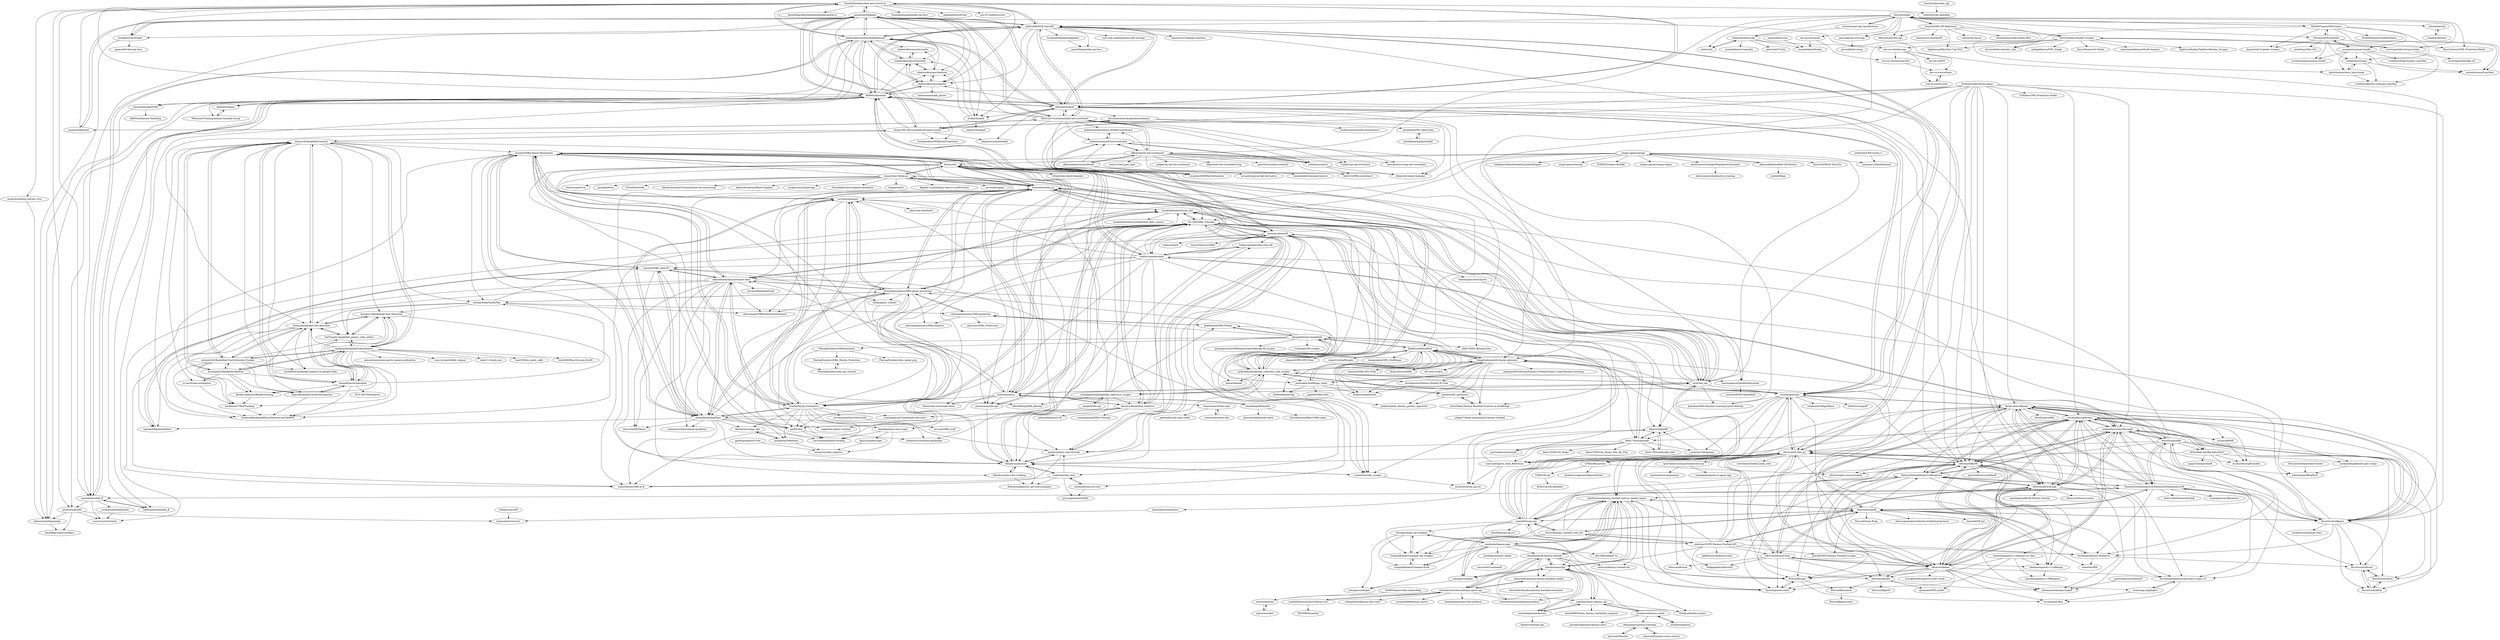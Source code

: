 digraph G {
"baseballhackday/data-and-resources" -> "panzarino/mlbgame"
"baseballhackday/data-and-resources" -> "toddrob99/MLB-StatsAPI"
"baseballhackday/data-and-resources" -> "bradleyhurley/PyBall"
"baseballhackday/data-and-resources" -> "chadwickbureau/baseballdatabank"
"baseballhackday/data-and-resources" -> "BillPetti/baseballr"
"baseballhackday/data-and-resources" -> "jldbc/pybaseball"
"baseballhackday/data-and-resources" -> "cpsievert/pitchRx"
"baseballhackday/data-and-resources" -> "baseballhackday/baseballhackday.github.io"
"baseballhackday/data-and-resources" -> "maxtoki/baseball_R"
"baseballhackday/data-and-resources" -> "brianmpalma/gameday-api-docs"
"baseballhackday/data-and-resources" -> "chadwickbureau/register"
"baseballhackday/data-and-resources" -> "airalcorn2/batter-pitcher-2vec"
"baseballhackday/data-and-resources" -> "daigofuji/bbclub-font"
"baseballhackday/data-and-resources" -> "jaw187/mlbboxscores"
"baseballhackday/data-and-resources" -> "wellsoliver/py-gameday"
"nfl-football-ops/Big-Data-Bowl" -> "sarahmallepalle/next-gen-scrapy"
"nfl-football-ops/Big-Data-Bowl" -> "ryurko/nflscrapR-models"
"nfl-football-ops/Big-Data-Bowl" -> "meysubb/Sports_Data_Reference"
"nfl-football-ops/Big-Data-Bowl" -> "ryurko/nflscrapR-data"
"nfl-football-ops/Big-Data-Bowl" -> "statsbylopez/BlogPosts"
"nfl-football-ops/Big-Data-Bowl" -> "guga31bb/ngscleanR"
"homerchen19/nba-go" -> "bttmly/nba"
"homerchen19/nba-go" -> "seemethere/nba_py"
"homerchen19/nba-go" -> "frappe/charts" ["e"=1]
"homerchen19/nba-go" -> "swar/nba_api"
"homerchen19/nba-go" -> "kshvmdn/nba.js"
"homerchen19/nba-go" -> "Bogdan-Lyashenko/js-code-to-svg-flowchart" ["e"=1]
"homerchen19/nba-go" -> "microsoft/napajs" ["e"=1]
"homerchen19/nba-go" -> "franciscop/server" ["e"=1]
"homerchen19/nba-go" -> "linouk23/NBA-Player-Movements"
"homerchen19/nba-go" -> "google/bottery" ["e"=1]
"homerchen19/nba-go" -> "Yoctol/bottender" ["e"=1]
"homerchen19/nba-go" -> "learnbyexample/Command-line-text-processing" ["e"=1]
"homerchen19/nba-go" -> "alexanderepstein/Bash-Snippets" ["e"=1]
"homerchen19/nba-go" -> "jorgebucaran/hyperapp" ["e"=1]
"homerchen19/nba-go" -> "FormidableLabs/webpack-dashboard" ["e"=1]
"BurntSushi/nfldb" -> "BurntSushi/nflgame"
"BurntSushi/nfldb" -> "derek-adair/nflgame"
"BurntSushi/nfldb" -> "maksimhorowitz/nflscrapR"
"BurntSushi/nfldb" -> "FantasyFootballAnalytics/FantasyFootballAnalyticsR"
"BurntSushi/nfldb" -> "BurntSushi/nflvid"
"BurntSushi/nfldb" -> "rbarton65/espnff"
"BurntSushi/nfldb" -> "ryurko/nflscrapR-data"
"BurntSushi/nfldb" -> "BurntSushi/nflfan"
"BurntSushi/nfldb" -> "nflverse/nflfastR"
"BurntSushi/nfldb" -> "BenBrostoff/draftfast"
"BurntSushi/nfldb" -> "BurntSushi/nflcmd"
"BurntSushi/nfldb" -> "seemethere/nba_py"
"BurntSushi/nfldb" -> "vbudhram/fantasy-football-io"
"BurntSushi/nfldb" -> "nflverse/nfl_data_py"
"BurntSushi/nfldb" -> "nfl-football-ops/Big-Data-Bowl"
"swar/nba_api" -> "seemethere/nba_py"
"swar/nba_api" -> "jaebradley/basketball_reference_web_scraper"
"swar/nba_api" -> "bttmly/nba"
"swar/nba_api" -> "kyleskom/NBA-Machine-Learning-Sports-Betting" ["e"=1]
"swar/nba_api" -> "vishaalagartha/basketball_reference_scraper"
"swar/nba_api" -> "jldbc/pybaseball"
"swar/nba_api" -> "linouk23/NBA-Player-Movements"
"swar/nba_api" -> "cwendt94/espn-api"
"swar/nba_api" -> "roclark/sportsipy"
"swar/nba_api" -> "rd11490/NBA_Tutorials"
"swar/nba_api" -> "abresler/nbastatR"
"swar/nba_api" -> "toddrob99/MLB-StatsAPI"
"swar/nba_api" -> "basketballrelativity/py_ball"
"swar/nba_api" -> "homerchen19/nba-go"
"swar/nba_api" -> "kshvmdn/nba.js"
"toddrob99/MLB-StatsAPI" -> "jldbc/pybaseball"
"toddrob99/MLB-StatsAPI" -> "panzarino/mlbgame"
"toddrob99/MLB-StatsAPI" -> "BillPetti/baseballr"
"toddrob99/MLB-StatsAPI" -> "baseballhackday/data-and-resources"
"toddrob99/MLB-StatsAPI" -> "chadwickbureau/baseballdatabank"
"toddrob99/MLB-StatsAPI" -> "zero-sum-seattle/python-mlb-statsapi"
"toddrob99/MLB-StatsAPI" -> "roclark/sportsipy"
"toddrob99/MLB-StatsAPI" -> "bradleyhurley/PyBall"
"toddrob99/MLB-StatsAPI" -> "nflverse/nfl_data_py"
"toddrob99/MLB-StatsAPI" -> "droher/boxball"
"toddrob99/MLB-StatsAPI" -> "chadwickbureau/register"
"toddrob99/MLB-StatsAPI" -> "MLB-LED-Scoreboard/mlb-led-scoreboard"
"toddrob99/MLB-StatsAPI" -> "jasonlttl/gameday-api-docs"
"toddrob99/MLB-StatsAPI" -> "brianhaferkamp/mlbapidata"
"toddrob99/MLB-StatsAPI" -> "danmorse314/dinger-machine"
"MLB-LED-Scoreboard/mlb-led-scoreboard" -> "riffnshred/nhl-led-scoreboard"
"MLB-LED-Scoreboard/mlb-led-scoreboard" -> "panzarino/mlbgame"
"MLB-LED-Scoreboard/mlb-led-scoreboard" -> "mikemountain/nfl-led-scoreboard"
"MLB-LED-Scoreboard/mlb-led-scoreboard" -> "robbydyer/sports"
"MLB-LED-Scoreboard/mlb-led-scoreboard" -> "jldbc/pybaseball"
"MLB-LED-Scoreboard/mlb-led-scoreboard" -> "toddrob99/MLB-StatsAPI"
"MLB-LED-Scoreboard/mlb-led-scoreboard" -> "paaatrick/playball"
"MLB-LED-Scoreboard/mlb-led-scoreboard" -> "hzeller/rpi-rgb-led-matrix" ["e"=1]
"MLB-LED-Scoreboard/mlb-led-scoreboard" -> "bder222/NBA-scoreboard"
"MLB-LED-Scoreboard/mlb-led-scoreboard" -> "ty-porter/RGBMatrixEmulator"
"MLB-LED-Scoreboard/mlb-led-scoreboard" -> "mikemountain/fantasy-football-scoreboard"
"MLB-LED-Scoreboard/mlb-led-scoreboard" -> "chadwickbureau/baseballdatabank"
"MLB-LED-Scoreboard/mlb-led-scoreboard" -> "BillPetti/baseballr"
"MLB-LED-Scoreboard/mlb-led-scoreboard" -> "necromancyr/swap-led-scoreboard"
"MLB-LED-Scoreboard/mlb-led-scoreboard" -> "sflems/led-board-manager"
"cwendt94/espn-api" -> "mkreiser/ESPN-Fantasy-Football-API"
"cwendt94/espn-api" -> "rbarton65/espnff"
"cwendt94/espn-api" -> "dtcarls/fantasy_football_chat_bot"
"cwendt94/espn-api" -> "uberfastman/fantasy-football-metrics-weekly-report"
"cwendt94/espn-api" -> "nflverse/nfl_data_py"
"cwendt94/espn-api" -> "FantasyFootballAnalytics/FantasyFootballAnalyticsR"
"cwendt94/espn-api" -> "uberfastman/yfpy"
"cwendt94/espn-api" -> "swar/nba_api"
"cwendt94/espn-api" -> "roclark/sportsipy"
"cwendt94/espn-api" -> "SwapnikKatkoori/sleeper-api-wrapper"
"cwendt94/espn-api" -> "DesiPilla/espn-api-v3"
"cwendt94/espn-api" -> "derek-adair/nflgame"
"cwendt94/espn-api" -> "dtsong/sleeper-api-wrapper"
"cwendt94/espn-api" -> "nflverse/nflfastR"
"cwendt94/espn-api" -> "DimaKudosh/pydfs-lineup-optimizer"
"FantasyFootballAnalytics/ffanalytics" -> "FantasyFootballAnalytics/FantasyFootballAnalyticsR"
"FantasyFootballAnalytics/ffanalytics" -> "ffverse/ffscrapr"
"FantasyFootballAnalytics/ffanalytics" -> "jthomasmock/espnscrapeR"
"FantasyFootballAnalytics/ffanalytics" -> "maksimhorowitz/nflscrapR"
"FantasyFootballAnalytics/ffanalytics" -> "nflverse/nflfastR"
"FantasyFootballAnalytics/ffanalytics" -> "ryurko/nflscrapR-data"
"FantasyFootballAnalytics/ffanalytics" -> "nflverse/nfldata"
"FantasyFootballAnalytics/ffanalytics" -> "nflverse/nflverse-pbp"
"FantasyFootballAnalytics/ffanalytics" -> "dynastyprocess/data"
"mkreiser/ESPN-Fantasy-Football-API" -> "rbarton65/espnff"
"mkreiser/ESPN-Fantasy-Football-API" -> "cwendt94/espn-api"
"mkreiser/ESPN-Fantasy-Football-API" -> "uberfastman/fantasy-football-metrics-weekly-report"
"mkreiser/ESPN-Fantasy-Football-API" -> "dtcarls/fantasy_football_chat_bot"
"mkreiser/ESPN-Fantasy-Football-API" -> "pdroll/ESPN-Fantasy-Football-Scraper"
"mkreiser/ESPN-Fantasy-Football-API" -> "vbudhram/fantasy-football-io"
"mkreiser/ESPN-Fantasy-Football-API" -> "JakePartusch/fantasy-tools"
"mkreiser/ESPN-Fantasy-Football-API" -> "nflverse/nfl_data_py"
"mkreiser/ESPN-Fantasy-Football-API" -> "derek-adair/nflgame"
"mkreiser/ESPN-Fantasy-Football-API" -> "uberfastman/yfpy"
"mkreiser/ESPN-Fantasy-Football-API" -> "ffverse/ffscrapr"
"mkreiser/ESPN-Fantasy-Football-API" -> "nflverse/nflverse-data"
"ryurko/nflWAR" -> "ryurko/nflscrapR-models"
"bradleyhurley/PyBall" -> "appac/mlb-data-api-docs"
"bradleyhurley/PyBall" -> "keberwein/mlbgameday"
"bradleyhurley/PyBall" -> "panzarino/mlbgame"
"neeilan/DeepPlayByPlay" -> "christopherjenness/NBA-player-movement"
"neeilan/DeepPlayByPlay" -> "chonyy/basketball-shot-detection"
"neeilan/DeepPlayByPlay" -> "OwlTing/AI_basketball_games_video_editor"
"neeilan/DeepPlayByPlay" -> "christopherjenness/NBA-prediction"
"neeilan/DeepPlayByPlay" -> "basketballrelativity/py_ball"
"neeilan/DeepPlayByPlay" -> "alexwainger/NBASubstitutionPatterns"
"neeilan/DeepPlayByPlay" -> "browlm13/Basketball-Shot-Detection"
"rd11490/NBA_Tutorials" -> "anpatton/basic-nba-tutorials"
"rd11490/NBA_Tutorials" -> "dblackrun/pbpstats"
"rd11490/NBA_Tutorials" -> "basketballrelativity/py_ball"
"rd11490/NBA_Tutorials" -> "mcbarlowe/nba_scraper"
"rd11490/NBA_Tutorials" -> "sealneaward/nba-movement-data"
"rd11490/NBA_Tutorials" -> "gmf05/nba"
"rd11490/NBA_Tutorials" -> "ramirobentes/NBA-in-R"
"rd11490/NBA_Tutorials" -> "jasonroman/nba-api"
"rd11490/NBA_Tutorials" -> "danchyy/Basketball_Analytics"
"rd11490/NBA_Tutorials" -> "shufinskiy/nba_data"
"rd11490/NBA_Tutorials" -> "jflancer/bigballR"
"rd11490/NBA_Tutorials" -> "abresler/nbastatR"
"rd11490/NBA_Tutorials" -> "mcbarlowe/nba_parser"
"rd11490/NBA_Tutorials" -> "shufinskiy/nba-on-court"
"rd11490/NBA_Tutorials" -> "christopherjenness/NBA-player-movement"
"edwarddistel/yahoo-fantasy-baseball-reader" -> "whatadewitt/yahoo-fantasy-sports-api"
"edwarddistel/yahoo-fantasy-baseball-reader" -> "edwarddistel/yahoo-fantasy-baseball-automater"
"roclark/sportsipy" -> "sedemmler/WagerBrain" ["e"=1]
"roclark/sportsipy" -> "nflverse/nfl_data_py"
"roclark/sportsipy" -> "toddrob99/MLB-StatsAPI"
"roclark/sportsipy" -> "jldbc/pybaseball"
"roclark/sportsipy" -> "DimaKudosh/pydfs-lineup-optimizer"
"roclark/sportsipy" -> "jaebradley/basketball_reference_web_scraper"
"roclark/sportsipy" -> "derek-adair/nflgame"
"roclark/sportsipy" -> "nflverse/nfldata"
"roclark/sportsipy" -> "j-andrews7/kenpompy"
"roclark/sportsipy" -> "meysubb/Sports_Data_Reference"
"roclark/sportsipy" -> "Seb943/scrapeOP" ["e"=1]
"roclark/sportsipy" -> "lbenz730/ncaahoopR"
"roclark/sportsipy" -> "nflverse/nflfastR"
"roclark/sportsipy" -> "CFBD/cfbd-python"
"roclark/sportsipy" -> "kyleskom/NBA-Machine-Learning-Sports-Betting" ["e"=1]
"mattdodge/yahoofantasy" -> "spilchen/yahoo_fantasy_api"
"mattdodge/yahoofantasy" -> "uberfastman/yfpy"
"mattdodge/yahoofantasy" -> "hkyplyr/yfantasy-api"
"fivethirtyeight/nfl-elo-game" -> "nflverse/nflfastR"
"fivethirtyeight/nfl-elo-game" -> "maksimhorowitz/nflscrapR"
"fivethirtyeight/nfl-elo-game" -> "nflverse/nfldata"
"fivethirtyeight/nfl-elo-game" -> "ryurko/nflscrapR-data"
"fivethirtyeight/nfl-elo-game" -> "nflverse/nflverse-pbp"
"fivethirtyeight/nfl-elo-game" -> "DimaKudosh/pydfs-lineup-optimizer"
"fivethirtyeight/nfl-elo-game" -> "nflverse/nfl_data_py"
"fivethirtyeight/nfl-elo-game" -> "roclark/sportsipy"
"fivethirtyeight/nfl-elo-game" -> "TyWalters/NFL-Prediction-Model"
"fivethirtyeight/nfl-elo-game" -> "BenBrostoff/draftfast"
"fivethirtyeight/nfl-elo-game" -> "BurntSushi/nflgame"
"fivethirtyeight/nfl-elo-game" -> "slieb74/NFL-Betting-Data"
"fivethirtyeight/nfl-elo-game" -> "BillPetti/baseballr"
"fivethirtyeight/nfl-elo-game" -> "derek-adair/nflgame"
"zengm-games/zengm" -> "alexnoob/BasketBall-GM-Rosters"
"zengm-games/zengm" -> "zengm-games/facesjs" ["e"=1]
"zengm-games/zengm" -> "bttmly/nba"
"zengm-games/zengm" -> "ZOXEXIVO/open-football" ["e"=1]
"zengm-games/zengm" -> "zengm-games/zengm-legacy"
"zengm-games/zengm" -> "kshvmdn/nba.js"
"zengm-games/zengm" -> "jonesguy14/footballcoach"
"zengm-games/zengm" -> "seemethere/nba_py"
"zengm-games/zengm" -> "swar/nba_api"
"zengm-games/zengm" -> "therri3n/FBGM-Therri3n"
"zengm-games/zengm" -> "GallagherAiden/footballSimulationEngine" ["e"=1]
"zengm-games/zengm" -> "electronicarts/SimpleTeamSportsSimulator"
"zengm-games/zengm" -> "rd11490/NBA_Tutorials"
"CFBD/cfb-api" -> "BlueSCar/cfb-database"
"browlm13/Basketball-Shot-Detection" -> "simonefrancia/SpaceJam"
"browlm13/Basketball-Shot-Detection" -> "chonyy/basketball-shot-detection"
"browlm13/Basketball-Shot-Detection" -> "OwlTing/AI_basketball_games_video_editor"
"browlm13/Basketball-Shot-Detection" -> "Esedicol/BasketballPlayerDetectection-BABPD"
"browlm13/Basketball-Shot-Detection" -> "stephanj/basketballVideoAnalysis"
"ynnadkrap/balldontlie" -> "jharrilim/balldontlie-client"
"ynnadkrap/balldontlie" -> "ChrisKatsaras/React-NBA-Logos"
"ynnadkrap/balldontlie" -> "kshvmdn/nba.js"
"droher/boxball" -> "chadwickbureau/retrosheet"
"droher/boxball" -> "chadwickbureau/chadwick"
"droher/boxball" -> "jcpower/baseball"
"jflancer/bigballR" -> "lbenz730/ncaahoopR_data"
"jflancer/bigballR" -> "lbenz730/ncaahoopR"
"jflancer/bigballR" -> "mcbarlowe/nba_parser"
"lbenz730/ncaahoopR" -> "jflancer/bigballR"
"lbenz730/ncaahoopR" -> "lbenz730/ncaahoopR_data"
"lbenz730/ncaahoopR" -> "lbenz730/NCAA_Hoops"
"lbenz730/ncaahoopR" -> "sportsdataverse/hoopR"
"lbenz730/ncaahoopR" -> "j-andrews7/kenpompy"
"lbenz730/ncaahoopR" -> "abresler/nbastatR"
"lbenz730/ncaahoopR" -> "anpatton/basic-nba-tutorials"
"lbenz730/ncaahoopR" -> "lbenz730/NCAA_Hoops_Play_By_Play"
"lbenz730/ncaahoopR" -> "dblackrun/pbpstats"
"lbenz730/ncaahoopR" -> "meysubb/Sports_Data_Reference"
"brianhaferkamp/mlbapidata" -> "jasonlttl/gameday-api-docs"
"jnederlo/dfs_optimizers" -> "jnederlo/daily_fantasy_genetic_algorithm"
"jnederlo/dfs_optimizers" -> "zlisto/Daily-Fantasy-Baseball-Contests-in-DraftKings"
"riffnshred/nhl-led-scoreboard" -> "MLB-LED-Scoreboard/mlb-led-scoreboard"
"riffnshred/nhl-led-scoreboard" -> "mikemountain/nfl-led-scoreboard"
"riffnshred/nhl-led-scoreboard" -> "robbydyer/sports"
"riffnshred/nhl-led-scoreboard" -> "ty-porter/RGBMatrixEmulator"
"riffnshred/nhl-led-scoreboard" -> "sflems/led-board-manager"
"riffnshred/nhl-led-scoreboard" -> "gidger/rpi-led-nhl-scoreboard"
"riffnshred/nhl-led-scoreboard" -> "falkyre/nhl-led-scoreboard-img"
"riffnshred/nhl-led-scoreboard" -> "quarterturn/nhlscoreboard"
"riffnshred/nhl-led-scoreboard" -> "necromancyr/swap-led-scoreboard"
"riffnshred/nhl-led-scoreboard" -> "hzeller/rpi-rgb-led-matrix" ["e"=1]
"riffnshred/nhl-led-scoreboard" -> "bder222/NBA-scoreboard"
"riffnshred/nhl-led-scoreboard" -> "mikemountain/fantasy-football-scoreboard"
"riffnshred/nhl-led-scoreboard" -> "arim215/nhl_goal_light"
"riffnshred/nhl-led-scoreboard" -> "allenslab/matrix-dashboard"
"bbenbenek/nfl-fantasy-football" -> "uberfastman/yfpy"
"bbenbenek/nfl-fantasy-football" -> "uberfastman/fantasy-football-metrics-weekly-report"
"bbenbenek/nfl-fantasy-football" -> "whatadewitt/yahoo-fantasy-sports-api"
"bbenbenek/nfl-fantasy-football" -> "spilchen/yahoo_fantasy_api"
"bbenbenek/nfl-fantasy-football" -> "mattdodge/yahoofantasy"
"bbenbenek/nfl-fantasy-football" -> "edwarddistel/yahoo-fantasy-baseball-reader"
"bbenbenek/nfl-fantasy-football" -> "joeyagreco/leeger"
"bbenbenek/nfl-fantasy-football" -> "Shafquat/fantasy-points"
"bbenbenek/nfl-fantasy-football" -> "amarvin/fantasy-football-bot"
"dkempiners/python-yahooapi" -> "mleveck/YHandler"
"dkempiners/python-yahooapi" -> "almartin82/yahoo-roster-extract"
"chadwickbureau/register" -> "chadwickbureau/retrosheet"
"chadwickbureau/register" -> "chadwickbureau/chadwick"
"chadwickbureau/register" -> "johnchoiniere/pfx_parser"
"chadwickbureau/register" -> "BillPetti/baseballr"
"dword4/nhlapi" -> "erunion/sport-api-specifications"
"dword4/nhlapi" -> "robhowley/nhlscrapi"
"dword4/nhlapi" -> "HarryShomer/Hockey-Scraper"
"dword4/nhlapi" -> "Zmalski/NHL-API-Reference"
"dword4/nhlapi" -> "evolvingwild/evolving-hockey"
"dword4/nhlapi" -> "MLBAMGames/NHLGames"
"dword4/nhlapi" -> "war-on-ice/icerink"
"dword4/nhlapi" -> "riffnshred/nhl-led-scoreboard"
"dword4/nhlapi" -> "mhostetter/nhl"
"dword4/nhlapi" -> "sintaxi/nhl"
"dword4/nhlapi" -> "toddrob99/MLB-StatsAPI"
"dword4/nhlapi" -> "HarryShomer/NHL-Prediction-Model"
"dword4/nhlapi" -> "Afischbacher/Nhl.Api"
"dword4/nhlapi" -> "StevensNJD4/LazyMan"
"dword4/nhlapi" -> "peruukki/nhl-score-api"
"j-andrews7/kenpompy" -> "jflancer/bigballR"
"meysubb/Sports_Data_Reference" -> "jflancer/bigballR"
"meysubb/Sports_Data_Reference" -> "mcbarlowe/nba_parser"
"meysubb/Sports_Data_Reference" -> "beanumber/teamcolors"
"PlayingNumbers/NBASimulator" -> "PlayingNumbers/nba_model_proj"
"PlayingNumbers/NBASimulator" -> "PlayingNumbers/NBA_Minute_Prediction"
"PlayingNumbers/NBASimulator" -> "PlayingNumbers/nba_api_tutorial"
"alexnoob/BasketBall-GM-Rosters" -> "zengm-games/zengm"
"alexnoob/BasketBall-GM-Rosters" -> "nicidob/bbgm"
"BurntSushi/nflvid" -> "BurntSushi/nflfan"
"BurntSushi/nflvid" -> "BurntSushi/nflcmd"
"KengoA/fantasy-basketball" -> "JakeKandell/NBA-Predict"
"KengoA/fantasy-basketball" -> "DimaKudosh/pydfs-lineup-optimizer"
"KengoA/fantasy-basketball" -> "klane/databall" ["e"=1]
"KengoA/fantasy-basketball" -> "BenBrostoff/draftfast"
"KengoA/fantasy-basketball" -> "christopherjenness/NBA-prediction"
"KengoA/fantasy-basketball" -> "jaebradley/basketball_reference_web_scraper"
"KengoA/fantasy-basketball" -> "cvidan/bet365-scraper" ["e"=1]
"KengoA/fantasy-basketball" -> "jaebradley/draftkings_client"
"KengoA/fantasy-basketball" -> "slieb74/NFL-Betting-Data"
"KengoA/fantasy-basketball" -> "NBA-Betting/NBA_Betting" ["e"=1]
"KengoA/fantasy-basketball" -> "PlayingNumbers/NBASimulator"
"KengoA/fantasy-basketball" -> "christopherjenness/NBA-player-movement"
"KengoA/fantasy-basketball" -> "jpzhangvincent/NBAFantasySportBetting-ML-project"
"dynastyprocess/data" -> "ffverse/ffscrapr"
"spilchen/yahoo_fantasy_api" -> "mattdodge/yahoofantasy"
"spilchen/yahoo_fantasy_api" -> "uberfastman/yfpy"
"spilchen/yahoo_fantasy_api" -> "josuebrunel/yahoo-oauth"
"spilchen/yahoo_fantasy_api" -> "elwan9880/Yahoo_fantasy_basketball_analyzer"
"spilchen/yahoo_fantasy_api" -> "Shafquat/fantasy-points"
"erunion/sport-api-specifications" -> "dword4/nhlapi"
"erunion/sport-api-specifications" -> "robhowley/nhlscrapi"
"simonefrancia/SpaceJam" -> "hkair/Basketball-Action-Recognition"
"simonefrancia/SpaceJam" -> "browlm13/Basketball-Shot-Detection"
"simonefrancia/SpaceJam" -> "stephanj/basketballVideoAnalysis"
"simonefrancia/SpaceJam" -> "chonyy/basketball-shot-detection"
"simonefrancia/SpaceJam" -> "MCG-NJU/MultiSports" ["e"=1]
"simonefrancia/SpaceJam" -> "chonyy/AI-basketball-analysis"
"simonefrancia/SpaceJam" -> "Esedicol/BasketballPlayerDetectection-BABPD"
"simonefrancia/SpaceJam" -> "Basket-Analytics/BasketTracking"
"simonefrancia/SpaceJam" -> "neeilan/DeepPlayByPlay"
"basketballrelativity/py_ball" -> "basketballrelativity/basketball_data_science"
"basketballrelativity/py_ball" -> "rd11490/NBA_Tutorials"
"basketballrelativity/py_ball" -> "dblackrun/pbpstats"
"basketballrelativity/py_ball" -> "mcbarlowe/nba_scraper"
"theREDspace/video-onboarding" -> "moore0n/hlstail"
"bradleyfay/NBAStats" -> "dblackrun/scrape_nba"
"bradleyfay/NBAStats" -> "immersinn/nba_analytics"
"toddwschneider/nba-shots-db" -> "toddwschneider/ballr"
"toddwschneider/nba-shots-db" -> "virajsanghvi/d3.basketball-shot-chart"
"BurntSushi/nflfan" -> "BurntSushi/nflcmd"
"BurntSushi/nflfan" -> "BurntSushi/nflvid"
"beanumber/baseball_R" -> "maxtoki/baseball_R"
"SwapnikKatkoori/sleeper-ff-bot" -> "SwapnikKatkoori/sleeper-api-wrapper"
"mcbarlowe/nba_scraper" -> "mcbarlowe/nba_parser"
"mcbarlowe/nba_scraper" -> "dblackrun/pbpstats"
"SwapnikKatkoori/sleeper-api-wrapper" -> "SwapnikKatkoori/sleeper-ff-bot"
"SwapnikKatkoori/sleeper-api-wrapper" -> "dtsong/sleeper-api-wrapper"
"homerchen19/nba-color" -> "jaebradley/nba-stats-client"
"homerchen19/nba-color" -> "chentsulin/watch-nba"
"beanumber/openWAR" -> "keberwein/mlbgameday"
"beanumber/openWAR" -> "BillPetti/Statcast-Modeling"
"BurntSushi/nflcmd" -> "BurntSushi/nflfan"
"BurntSushi/nflcmd" -> "BurntSushi/nflvid"
"evolvingwild/evolving-hockey" -> "HarryShomer/Hockey-Scraper"
"evolvingwild/evolving-hockey" -> "evolvingwild/hockey-all"
"octonion/baseball-public" -> "rmscriven/retrosheet"
"LandonPatmore/yahoo-fantasy-bot" -> "DMcP89/harambot"
"LandonPatmore/yahoo-fantasy-bot" -> "whatadewitt/yahoo-fantasy-sports-api"
"antdroidx/CFB-Coach-v1" -> "jonesguy14/footballcoach"
"sarahmallepalle/next-gen-scrapy" -> "statsbylopez/BlogPosts"
"mhostetter/nhl" -> "tomplex/nhlstats"
"kpascual/nbascrape" -> "immersinn/nba_analytics"
"PlayingNumbers/NBA_Minute_Prediction" -> "PlayingNumbers/nba_api_tutorial"
"nflverse/nflfastR" -> "nflverse/nflverse-pbp"
"nflverse/nflfastR" -> "nflverse/nfldata"
"nflverse/nflfastR" -> "maksimhorowitz/nflscrapR"
"nflverse/nflfastR" -> "nflverse/nfl_data_py"
"nflverse/nflfastR" -> "nflverse/nflreadr"
"nflverse/nflfastR" -> "ryurko/nflscrapR-data"
"nflverse/nflfastR" -> "nflverse/nflverse-data"
"nflverse/nflfastR" -> "bendominguez0111/nflfastpy"
"nflverse/nflfastR" -> "ffverse/ffscrapr"
"nflverse/nflfastR" -> "ArrowheadAnalytics/next-gen-scrapy-2.0"
"nflverse/nflfastR" -> "jthomasmock/espnscrapeR"
"nflverse/nflfastR" -> "sportsdataverse/cfbfastR" ["e"=1]
"nflverse/nflfastR" -> "FantasyFootballAnalytics/ffanalytics"
"nflverse/nflfastR" -> "BillPetti/baseballr"
"nflverse/nflfastR" -> "nflverse/open-source-football"
"WebucatorTraining/lahman-baseball-mysql" -> "cdalzell/Lahman"
"nflverse/nfldata" -> "nflverse/nflverse-pbp"
"nflverse/nfldata" -> "nflverse/nflfastR"
"nflverse/nfldata" -> "maksimhorowitz/nflscrapR"
"nflverse/nfldata" -> "nflverse/nfl_data_py"
"nflverse/nfldata" -> "mrcaseb/nfl-data"
"nflverse/nfldata" -> "ArrowheadAnalytics/next-gen-scrapy-2.0"
"nflverse/nfldata" -> "nflverse/nflverse-data"
"nflverse/nfldata" -> "asonty/ngs_highlights"
"nflverse/nfldata" -> "nflverse/nflreadr"
"nflverse/nfldata" -> "dynastyprocess/data"
"nflverse/nfldata" -> "bcongelio/nfl-analytics-with-r-book"
"nflverse/nfldata" -> "ryurko/nflscrapR-data"
"nflverse/nfldata" -> "ffverse/ffscrapr"
"nflverse/nfldata" -> "ajreinhard/NFL-public"
"nflverse/nfldata" -> "jthomasmock/espnscrapeR"
"stephanj/basketballVideoAnalysis" -> "simonefrancia/SpaceJam"
"stephanj/basketballVideoAnalysis" -> "OwlTing/AI_basketball_games_video_editor"
"stephanj/basketballVideoAnalysis" -> "cemunds/awesome-sports-camera-calibration" ["e"=1]
"stephanj/basketballVideoAnalysis" -> "browlm13/Basketball-Shot-Detection"
"stephanj/basketballVideoAnalysis" -> "chonyy/AI-basketball-analysis"
"stephanj/basketballVideoAnalysis" -> "avishah3/AI-Basketball-Shot-Detection-Tracker"
"stephanj/basketballVideoAnalysis" -> "chonyy/basketball-shot-detection"
"stephanj/basketballVideoAnalysis" -> "Esedicol/BasketballPlayerDetectection-BABPD"
"stephanj/basketballVideoAnalysis" -> "vcg-uvic/sportsfield_release" ["e"=1]
"stephanj/basketballVideoAnalysis" -> "ayushpai/AI-Basketball-Referee"
"stephanj/basketballVideoAnalysis" -> "nihal111/hawk_eye"
"stephanj/basketballVideoAnalysis" -> "lood339/two_point_calib" ["e"=1]
"stephanj/basketballVideoAnalysis" -> "Basket-Analytics/BasketTracking"
"stephanj/basketballVideoAnalysis" -> "brettfazio/CVBallTracking"
"stephanj/basketballVideoAnalysis" -> "lulufa390/Pan-tilt-zoom-SLAM" ["e"=1]
"dblackrun/pbpstats" -> "dblackrun/nba-stats-tracking"
"dblackrun/pbpstats" -> "dblackrun/pbpstats-api-code-examples"
"dblackrun/pbpstats" -> "rd11490/NBA_Tutorials"
"dblackrun/pbpstats" -> "mcbarlowe/nba_scraper"
"dblackrun/pbpstats" -> "anpatton/basic-nba-tutorials"
"dblackrun/pbpstats" -> "basketballrelativity/py_ball"
"dblackrun/pbpstats" -> "shufinskiy/nba_data"
"whatadewitt/yahoo-fantasy-sports-api" -> "edwarddistel/yahoo-fantasy-baseball-reader"
"whatadewitt/yahoo-fantasy-sports-api" -> "whatadewitt/yahoofantasysandbox"
"whatadewitt/yahoo-fantasy-sports-api" -> "bbenbenek/nfl-fantasy-football"
"whatadewitt/yahoo-fantasy-sports-api" -> "spilchen/yahoo_fantasy_api"
"whatadewitt/yahoo-fantasy-sports-api" -> "LandonPatmore/yahoo-fantasy-bot"
"whatadewitt/yahoo-fantasy-sports-api" -> "uberfastman/yfpy"
"whatadewitt/yahoo-fantasy-sports-api" -> "whatadewitt/fantasy-docs-next"
"whatadewitt/yahoo-fantasy-sports-api" -> "moore0n/hlstail"
"whatadewitt/yahoo-fantasy-sports-api" -> "jcreamer898/fantasy-sports"
"whatadewitt/yahoo-fantasy-sports-api" -> "leedauphinee/react-fast-prefetch"
"uberfastman/yfpy" -> "bbenbenek/nfl-fantasy-football"
"uberfastman/yfpy" -> "spilchen/yahoo_fantasy_api"
"uberfastman/yfpy" -> "uberfastman/fantasy-football-metrics-weekly-report"
"uberfastman/yfpy" -> "mattdodge/yahoofantasy"
"uberfastman/yfpy" -> "Shafquat/fantasy-points"
"uberfastman/yfpy" -> "whatadewitt/yahoo-fantasy-sports-api"
"uberfastman/yfpy" -> "edwarddistel/yahoo-fantasy-baseball-reader"
"uberfastman/yfpy" -> "whatadewitt/yahoofantasysandbox"
"uberfastman/yfpy" -> "joeyagreco/leeger"
"CFBD/cfbd-python" -> "CFBD/cfb-api"
"CFBD/cfbd-python" -> "nflverse/open-source-football"
"CFBD/cfbd-python" -> "jbuddavis/opponentAdjustedStats"
"vishaalagartha/basketball_reference_scraper" -> "jaebradley/basketball_reference_web_scraper"
"vishaalagartha/basketball_reference_scraper" -> "basketballrelativity/py_ball"
"vishaalagartha/basketball_reference_scraper" -> "rd11490/NBA_Tutorials"
"vishaalagartha/basketball_reference_scraper" -> "danchyy/Basketball_Analytics"
"vishaalagartha/basketball_reference_scraper" -> "mpope9/nba-sql"
"vishaalagartha/basketball_reference_scraper" -> "anpatton/basic-nba-tutorials"
"vishaalagartha/basketball_reference_scraper" -> "JakeKandell/NBA-Predict"
"vishaalagartha/basketball_reference_scraper" -> "swar/nba_api"
"vishaalagartha/basketball_reference_scraper" -> "NBA-Betting/NBA_Betting" ["e"=1]
"chonyy/AI-basketball-analysis" -> "chonyy/basketball-shot-detection"
"chonyy/AI-basketball-analysis" -> "avishah3/AI-Basketball-Shot-Detection-Tracker"
"chonyy/AI-basketball-analysis" -> "stephanj/basketballVideoAnalysis"
"chonyy/AI-basketball-analysis" -> "simonefrancia/SpaceJam"
"chonyy/AI-basketball-analysis" -> "ayushpai/AI-Basketball-Referee"
"chonyy/AI-basketball-analysis" -> "browlm13/Basketball-Shot-Detection"
"chonyy/AI-basketball-analysis" -> "chonyy/ML-auto-baseball-pitching-overlay"
"chonyy/AI-basketball-analysis" -> "OwlTing/AI_basketball_games_video_editor"
"chonyy/AI-basketball-analysis" -> "hkair/Basketball-Action-Recognition"
"chonyy/AI-basketball-analysis" -> "neeilan/DeepPlayByPlay"
"chonyy/AI-basketball-analysis" -> "linouk23/NBA-Player-Movements"
"chonyy/AI-basketball-analysis" -> "ry-werth/nba-automation"
"chonyy/AI-basketball-analysis" -> "hardik0/AI-basketball-analysis-on-google-colab"
"chonyy/AI-basketball-analysis" -> "Esedicol/BasketballPlayerDetectection-BABPD"
"chonyy/AI-basketball-analysis" -> "danchyy/Basketball_Analytics"
"moore0n/hlstail" -> "ingest/manifest"
"nflverse/nflverse-pbp" -> "nflverse/nflfastR"
"nflverse/nflverse-pbp" -> "nflverse/nfldata"
"nflverse/nflverse-pbp" -> "maksimhorowitz/nflscrapR"
"nflverse/nflverse-pbp" -> "nflverse/nfl_data_py"
"nflverse/nflverse-pbp" -> "maxbolger/nflfastR-Python-Tutorial"
"nflverse/nflverse-pbp" -> "ryurko/nflscrapR-data"
"nflverse/nflverse-pbp" -> "nflverse/nflverse-data"
"nflverse/nflverse-pbp" -> "nflverse/nflreadr"
"nflverse/nflverse-pbp" -> "ArrowheadAnalytics/next-gen-scrapy-2.0"
"nflverse/nflverse-pbp" -> "bendominguez0111/nflfastpy"
"nflverse/nflverse-pbp" -> "derek-adair/nflgame"
"nflverse/nflverse-pbp" -> "jthomasmock/espnscrapeR"
"nflverse/nflverse-pbp" -> "nflverse/nflverse-rosters"
"nflverse/nflverse-pbp" -> "FantasyFootballAnalytics/ffanalytics"
"chonyy/basketball-shot-detection" -> "avishah3/AI-Basketball-Shot-Detection-Tracker"
"chonyy/basketball-shot-detection" -> "chonyy/AI-basketball-analysis"
"chonyy/basketball-shot-detection" -> "Esedicol/BasketballPlayerDetectection-BABPD"
"chonyy/basketball-shot-detection" -> "browlm13/Basketball-Shot-Detection"
"chonyy/basketball-shot-detection" -> "OwlTing/AI_basketball_games_video_editor"
"chonyy/basketball-shot-detection" -> "simonefrancia/SpaceJam"
"chonyy/basketball-shot-detection" -> "hardik0/AI-basketball-analysis-on-google-colab"
"chonyy/basketball-shot-detection" -> "brettfazio/CVBallTracking"
"bttmly/nba" -> "seemethere/nba_py"
"bttmly/nba" -> "kshvmdn/nba.js"
"bttmly/nba" -> "bttmly/nba-client-template"
"bttmly/nba" -> "linouk23/NBA-Player-Movements"
"bttmly/nba" -> "neilmj/BasketballData"
"bttmly/nba" -> "swar/nba_api"
"bttmly/nba" -> "jaebradley/basketball_reference_web_scraper"
"bttmly/nba" -> "homerchen19/nba-go"
"bttmly/nba" -> "caged/nba-player-tracking"
"bttmly/nba" -> "gmf05/nba"
"bttmly/nba" -> "jasonroman/nba-api"
"bttmly/nba" -> "bradleyfay/py-Goldsberry"
"bttmly/nba" -> "toddwschneider/ballr"
"bttmly/nba" -> "savvastj/nbashots"
"bttmly/nba" -> "andrewgiessel/basketballcrawler"
"taylorbourne/xteve_lazystream" -> "tarkah/lazystream"
"taylorbourne/xteve_lazystream" -> "crobibero/Jellyfin.Channels.LazyMan"
"gmf05/nba" -> "ethanluoyc/statsnba-playbyplay"
"gmf05/nba" -> "rajshah4/NBA_SportVu"
"gmf05/nba" -> "savvastj/nbaPlayerTracking"
"bendominguez0111/fantasy-csv-data" -> "bendominguez0111/ffdatapros"
"bendominguez0111/fantasy-csv-data" -> "dynastyprocess/data"
"bendominguez0111/fantasy-csv-data" -> "bendominguez0111/nflfastpy"
"bendominguez0111/fantasy-csv-data" -> "ffverse/ffscrapr"
"lbenz730/ncaahoopR_data" -> "jflancer/bigballR"
"cdalzell/Lahman" -> "WebucatorTraining/lahman-baseball-mysql"
"tarkah/lazystream" -> "taylorbourne/xteve_lazystream"
"tarkah/lazystream" -> "crobibero/Jellyfin.Channels.LazyMan"
"tarkah/lazystream" -> "actionbronson/LazyMan"
"vbudhram/fantasy-football-io" -> "twbarber/fflib"
"vbudhram/fantasy-football-io" -> "rbarton65/espnff"
"vbudhram/fantasy-football-io" -> "BurntSushi/nflcmd"
"JakeKandell/NBA-Predict" -> "christopherjenness/NBA-prediction"
"JakeKandell/NBA-Predict" -> "KengoA/fantasy-basketball"
"mikemountain/nfl-led-scoreboard" -> "mikemountain/fantasy-football-scoreboard"
"mikemountain/nfl-led-scoreboard" -> "robbydyer/sports"
"mikemountain/nfl-led-scoreboard" -> "riffnshred/nhl-led-scoreboard"
"mikemountain/nfl-led-scoreboard" -> "sflems/led-board-manager"
"mikemountain/nfl-led-scoreboard" -> "ty-porter/RGBMatrixEmulator"
"ffverse/ffscrapr" -> "ffverse/ffsimulator"
"ffverse/ffscrapr" -> "dynastyprocess/data"
"ffverse/ffscrapr" -> "mrcaseb/nfl-data"
"asonty/ngs_highlights" -> "ArrowheadAnalytics/next-gen-scrapy-2.0"
"asonty/ngs_highlights" -> "mrcaseb/nfl-data"
"electronicarts/SimpleTeamSportsSimulator" -> "electronicarts/interactive_training" ["e"=1]
"OwlTing/AI_basketball_games_video_editor" -> "browlm13/Basketball-Shot-Detection"
"OwlTing/AI_basketball_games_video_editor" -> "stephanj/basketballVideoAnalysis"
"OwlTing/AI_basketball_games_video_editor" -> "chonyy/basketball-shot-detection"
"josuebrunel/myql" -> "josuebrunel/yahoo-oauth"
"dblackrun/nba-stats-tracking" -> "dblackrun/pbpstats"
"dblackrun/nba-stats-tracking" -> "dblackrun/pbpstats-api-code-examples"
"ArrowheadAnalytics/next-gen-scrapy-2.0" -> "mrcaseb/nfl-data"
"ArrowheadAnalytics/next-gen-scrapy-2.0" -> "asonty/ngs_highlights"
"robhowley/nhlscrapi" -> "muneebalam/scrapenhl2"
"robhowley/nhlscrapi" -> "sintaxi/nhl"
"robhowley/nhlscrapi" -> "muneebalam/Hockey"
"robhowley/nhlscrapi" -> "peterstark72/nhl"
"robhowley/nhlscrapi" -> "war-on-ice/nhlscrapr"
"PlayingNumbers/nba_api_tutorial" -> "PlayingNumbers/NBA_Minute_Prediction"
"sintaxi/nhl" -> "robhowley/nhlscrapi"
"mikemountain/fantasy-football-scoreboard" -> "mikemountain/nfl-led-scoreboard"
"tomplex/nhlstats" -> "mhostetter/nhl"
"nflverse/nfl_data_py" -> "nflverse/nflverse-data"
"nflverse/nfl_data_py" -> "nflverse/nflfastR"
"nflverse/nfl_data_py" -> "nflverse/nfldata"
"nflverse/nfl_data_py" -> "nflverse/nflverse-pbp"
"nflverse/nfl_data_py" -> "bendominguez0111/nflfastpy"
"nflverse/nfl_data_py" -> "raerickson/football_book_code"
"nflverse/nfl_data_py" -> "roclark/sportsipy"
"nflverse/nfl_data_py" -> "dynastyprocess/data"
"nflverse/nfl_data_py" -> "nflverse/nflreadr"
"nflverse/nfl_data_py" -> "CFBD/cfbd-python"
"nflverse/nfl_data_py" -> "sportsdataverse/sportsdataverse-py"
"nflverse/nfl_data_py" -> "uberfastman/fantasy-football-metrics-weekly-report"
"nflverse/nfl_data_py" -> "nflverse/nflverse"
"nflverse/nfl_data_py" -> "blnkpagelabs/nflscraPy"
"nflverse/nfl_data_py" -> "toddrob99/MLB-StatsAPI"
"anpatton/basic-nba-tutorials" -> "rd11490/NBA_Tutorials"
"anpatton/basic-nba-tutorials" -> "ramirobentes/NBA-in-R"
"anpatton/basic-nba-tutorials" -> "dblackrun/pbpstats"
"mpope9/nba-sql" -> "dblackrun/pbpstats"
"mpope9/nba-sql" -> "vishaalagartha/basketball_reference_scraper"
"bendominguez0111/nflfastpy" -> "bendominguez0111/ffdatapros"
"war-on-ice/nhlscrapr" -> "war-on-ice/warbase"
"war-on-ice/nhlscrapr" -> "war-on-ice/nhlscrapr-full"
"war-on-ice/nhlscrapr" -> "war-on-ice/DIY"
"war-on-ice/nhlscrapr" -> "war-on-ice/woi-web"
"almartin82/yahoo-roster-extract" -> "dkempiners/python-yahooapi"
"chonyy/ML-auto-baseball-pitching-overlay" -> "chonyy/basketball-shot-detection"
"chonyy/ML-auto-baseball-pitching-overlay" -> "benjamincrom/baseball"
"chonyy/ML-auto-baseball-pitching-overlay" -> "drivelineresearch/openbiomechanics"
"chonyy/ML-auto-baseball-pitching-overlay" -> "BillPetti/baseballr"
"chonyy/ML-auto-baseball-pitching-overlay" -> "jldbc/pybaseball"
"chonyy/ML-auto-baseball-pitching-overlay" -> "chonyy/AI-basketball-analysis"
"chonyy/ML-auto-baseball-pitching-overlay" -> "panzarino/mlbgame"
"chonyy/ML-auto-baseball-pitching-overlay" -> "brendanahart/MLBDailyProjections"
"ty-porter/RGBMatrixEmulator" -> "mikemountain/nfl-led-scoreboard"
"sportsdataverse/sportyR" -> "jthomasmock/espnscrapeR"
"bradleyfay/py-Goldsberry" -> "bradleyfay/NBAStats"
"bradleyfay/py-Goldsberry" -> "seemethere/nba_py"
"bradleyfay/py-Goldsberry" -> "savvastj/nbashots"
"bradleyfay/py-Goldsberry" -> "virajsanghvi/d3.basketball-shot-chart"
"bradleyfay/py-Goldsberry" -> "savvastj/nbaShotChartsStuff"
"bradleyfay/py-Goldsberry" -> "ethanluoyc/statsnba-playbyplay"
"bradleyfay/py-Goldsberry" -> "neilmj/BasketballData"
"bradleyfay/py-Goldsberry" -> "savvastj/nbaPlayerTracking"
"bradleyfay/py-Goldsberry" -> "gmf05/nba"
"bradleyfay/py-Goldsberry" -> "dblackrun/scrape_nba"
"bradleyfay/py-Goldsberry" -> "linouk23/NBA-Player-Movements"
"bradleyfay/py-Goldsberry" -> "sealneaward/nba-movement-data"
"bradleyfay/py-Goldsberry" -> "christopherjenness/NBA-player-movement"
"bradleyfay/py-Goldsberry" -> "danielfrg/espn-nba-scrapy"
"bradleyfay/py-Goldsberry" -> "basketballrelativity/py_ball"
"nmelhado/league-page" -> "jmtimper/dynasty-daddy"
"nmelhado/league-page" -> "dtsong/sleeper-api-wrapper"
"nmelhado/league-page" -> "SwapnikKatkoori/sleeper-api-wrapper"
"nmelhado/league-page" -> "uberfastman/fantasy-football-metrics-weekly-report"
"nmelhado/league-page" -> "joeyagreco/leeger"
"nmelhado/league-page" -> "joeyagreco/sleeper"
"nmelhado/league-page" -> "dynastyprocess/data"
"nmelhado/league-page" -> "SwapnikKatkoori/sleeper-ff-bot"
"nmelhado/league-page" -> "adv1996/sleeper-viz"
"nmelhado/league-page" -> "bbenbenek/nfl-fantasy-football"
"nmelhado/league-page" -> "ffverse/ffscrapr"
"robbydyer/sports" -> "mikemountain/nfl-led-scoreboard"
"robbydyer/sports" -> "bder222/NBA-scoreboard"
"robbydyer/sports" -> "sflems/led-board-manager"
"neilmj/BasketballData" -> "sealneaward/nba-movement-data"
"neilmj/BasketballData" -> "rajshah4/NBA_SportVu"
"neilmj/BasketballData" -> "linouk23/NBA-Player-Movements"
"neilmj/BasketballData" -> "christopherjenness/NBA-player-movement"
"neilmj/BasketballData" -> "rajshah4/BasketballData"
"neilmj/BasketballData" -> "dblackrun/scrape_nba"
"neilmj/BasketballData" -> "dcervone/EPVDemo"
"neilmj/BasketballData" -> "gmf05/nba"
"neilmj/BasketballData" -> "bradleyfay/py-Goldsberry"
"neilmj/BasketballData" -> "anpatton/basic-nba-tutorials"
"neilmj/BasketballData" -> "caged/nba-player-tracking"
"neilmj/BasketballData" -> "dblackrun/pbpstats"
"neilmj/BasketballData" -> "sealneaward/movement-quadrants"
"neilmj/BasketballData" -> "savvastj/nbashots"
"neilmj/BasketballData" -> "ramirobentes/NBA-in-R"
"josuebrunel/yahoo-oauth" -> "josuebrunel/myql"
"josuebrunel/yahoo-oauth" -> "spilchen/yahoo_fantasy_api"
"josuebrunel/yahoo-oauth" -> "josuebrunel/yahoo-fantasy-sport"
"josuebrunel/yahoo-oauth" -> "dkempiners/python-yahooapi"
"ffverse/ffsimulator" -> "ffverse/ffopportunity"
"nflverse/nflreadr" -> "nflverse/nflplotR"
"nflverse/nflreadr" -> "jthomasmock/espnscrapeR"
"nflverse/nflreadr" -> "ffverse/ffsimulator"
"nflverse/nflreadr" -> "ajreinhard/NFL-public"
"Basket-Analytics/BasketTracking" -> "brettfazio/CVBallTracking"
"brettfazio/CVBallTracking" -> "Esedicol/BasketballPlayerDetectection-BABPD"
"ry-werth/nba-automation" -> "brettfazio/CVBallTracking"
"hkair/Basketball-Action-Recognition" -> "simonefrancia/SpaceJam"
"hkair/Basketball-Action-Recognition" -> "Esedicol/BasketballPlayerDetectection-BABPD"
"savvastj/nbaShotChartsStuff" -> "savvastj/NBA_stuff"
"jmtimper/dynasty-daddy" -> "rmcurtis43/combineR"
"chadwickbureau/retrosplits" -> "chadwickbureau/retrosheet"
"gjreda/pydata2015sea" -> "immersinn/nba_analytics"
"seemethere/nba_py" -> "bttmly/nba"
"seemethere/nba_py" -> "bradleyfay/py-Goldsberry"
"seemethere/nba_py" -> "linouk23/NBA-Player-Movements"
"seemethere/nba_py" -> "swar/nba_api"
"seemethere/nba_py" -> "kshvmdn/nba.js"
"seemethere/nba_py" -> "jaebradley/basketball_reference_web_scraper"
"seemethere/nba_py" -> "neilmj/BasketballData"
"seemethere/nba_py" -> "savvastj/nbashots"
"seemethere/nba_py" -> "gmf05/nba"
"seemethere/nba_py" -> "andrewgiessel/basketballcrawler"
"seemethere/nba_py" -> "toddwschneider/ballr"
"seemethere/nba_py" -> "christopherjenness/NBA-player-movement"
"seemethere/nba_py" -> "homerchen19/nba-go"
"seemethere/nba_py" -> "bradleyfay/NBAStats"
"seemethere/nba_py" -> "jasonroman/nba-api"
"timothyf/gameday_api" -> "wellsoliver/py-gameday"
"chadwickbureau/baseballdatabank" -> "chadwickbureau/retrosheet"
"chadwickbureau/baseballdatabank" -> "BillPetti/baseballr"
"chadwickbureau/baseballdatabank" -> "chadwickbureau/chadwick"
"chadwickbureau/baseballdatabank" -> "panzarino/mlbgame"
"chadwickbureau/baseballdatabank" -> "jldbc/pybaseball"
"chadwickbureau/baseballdatabank" -> "chadwickbureau/register"
"chadwickbureau/baseballdatabank" -> "droher/boxball"
"chadwickbureau/baseballdatabank" -> "baseballhackday/data-and-resources"
"chadwickbureau/baseballdatabank" -> "maxtoki/baseball_R"
"chadwickbureau/baseballdatabank" -> "toddrob99/MLB-StatsAPI"
"chadwickbureau/baseballdatabank" -> "WebucatorTraining/lahman-baseball-mysql"
"chadwickbureau/baseballdatabank" -> "chadwickbureau/retrosplits"
"chadwickbureau/baseballdatabank" -> "cdalzell/Lahman"
"chadwickbureau/baseballdatabank" -> "beanumber/baseball_R"
"chadwickbureau/baseballdatabank" -> "beanumber/openWAR"
"paaatrick/playball" -> "MLB-LED-Scoreboard/mlb-led-scoreboard"
"paaatrick/playball" -> "panzarino/mlbgame"
"paaatrick/playball" -> "baseballhackday/data-and-resources"
"BenBrostoff/draftfast" -> "DimaKudosh/pydfs-lineup-optimizer"
"BenBrostoff/draftfast" -> "jaebradley/draftkings_client"
"BenBrostoff/draftfast" -> "swanson/degenerate"
"BenBrostoff/draftfast" -> "jnederlo/dfs_optimizers"
"BenBrostoff/draftfast" -> "dfs-with-r/coach"
"BenBrostoff/draftfast" -> "scipio314/draftKnight"
"BenBrostoff/draftfast" -> "KengoA/fantasy-basketball"
"BenBrostoff/draftfast" -> "chanzer0/NBA-DFS-Tools"
"BenBrostoff/draftfast" -> "Setfive/fanduel-api"
"BenBrostoff/draftfast" -> "dscotthunter/Fantasy-Hockey-IP-Code"
"BenBrostoff/draftfast" -> "kacperadach/NFL_Draftkings"
"BenBrostoff/draftfast" -> "Brian-Doucet/nfldfs"
"BenBrostoff/draftfast" -> "chanzer0/NFL-DFS-Tools"
"BenBrostoff/draftfast" -> "zlisto/Daily-Fantasy-Baseball-Contests-in-DraftKings"
"BenBrostoff/draftfast" -> "jnederlo/daily_fantasy_genetic_algorithm"
"TheUpshot/4thdownbot-model" -> "statsbylopez/BlogPosts"
"allenslab/matrix-dashboard" -> "ty-porter/RGBMatrixEmulator"
"allenslab/matrix-dashboard" -> "mikemountain/nfl-led-scoreboard"
"allenslab/matrix-dashboard" -> "hanneslinder/esp-pixel-matrix"
"allenslab/matrix-dashboard" -> "riffnshred/nhl-led-scoreboard"
"allenslab/matrix-dashboard" -> "mcuadros/go-rpi-rgb-led-matrix"
"panzarino/mlbgame" -> "baseballhackday/data-and-resources"
"panzarino/mlbgame" -> "jldbc/pybaseball"
"panzarino/mlbgame" -> "toddrob99/MLB-StatsAPI"
"panzarino/mlbgame" -> "BillPetti/baseballr"
"panzarino/mlbgame" -> "MLB-LED-Scoreboard/mlb-led-scoreboard"
"panzarino/mlbgame" -> "bradleyhurley/PyBall"
"panzarino/mlbgame" -> "chadwickbureau/baseballdatabank"
"panzarino/mlbgame" -> "chadwickbureau/register"
"panzarino/mlbgame" -> "maxtoki/baseball_R"
"panzarino/mlbgame" -> "chadwickbureau/chadwick"
"panzarino/mlbgame" -> "chadwickbureau/retrosheet"
"panzarino/mlbgame" -> "droher/boxball"
"panzarino/mlbgame" -> "brendanahart/MLBDailyProjections"
"panzarino/mlbgame" -> "chonyy/ML-auto-baseball-pitching-overlay"
"panzarino/mlbgame" -> "paaatrick/playball"
"abresler/nbastatR" -> "toddwschneider/ballr"
"abresler/nbastatR" -> "anpatton/basic-nba-tutorials"
"abresler/nbastatR" -> "rd11490/NBA_Tutorials"
"abresler/nbastatR" -> "sportsdataverse/hoopR"
"abresler/nbastatR" -> "dblackrun/pbpstats"
"abresler/nbastatR" -> "BillPetti/baseballr"
"abresler/nbastatR" -> "lbenz730/ncaahoopR"
"abresler/nbastatR" -> "jflancer/bigballR"
"abresler/nbastatR" -> "basketballrelativity/py_ball"
"abresler/nbastatR" -> "rtelmore/ballr"
"abresler/nbastatR" -> "ramirobentes/NBA-in-R"
"abresler/nbastatR" -> "toddwschneider/nba-shots-db"
"abresler/nbastatR" -> "mcbarlowe/nba_scraper"
"abresler/nbastatR" -> "ethanluoyc/statsnba-playbyplay"
"abresler/nbastatR" -> "AcrossTheCourt/NBA"
"nflverse/nflverse-data" -> "nflverse/nfl_data_py"
"nflverse/nflverse-data" -> "nflverse/nflreadr"
"nflverse/nflverse-data" -> "nflverse/nflfastR"
"nflverse/nflverse-data" -> "nflverse/nfldata"
"nflverse/nflverse-data" -> "nflverse/nflverse-pbp"
"nflverse/nflverse-data" -> "nflverse/nflverse"
"nflverse/nflverse-data" -> "bendominguez0111/nflfastpy"
"nflverse/nflverse-data" -> "blnkpagelabs/nflscraPy"
"nflverse/nflverse-data" -> "dynastyprocess/data"
"jaebradley/basketball_reference_web_scraper" -> "vishaalagartha/basketball_reference_scraper"
"jaebradley/basketball_reference_web_scraper" -> "KengoA/fantasy-basketball"
"jaebradley/basketball_reference_web_scraper" -> "swar/nba_api"
"jaebradley/basketball_reference_web_scraper" -> "jaebradley/draftkings_client"
"jaebradley/basketball_reference_web_scraper" -> "DimaKudosh/pydfs-lineup-optimizer"
"jaebradley/basketball_reference_web_scraper" -> "seemethere/nba_py"
"jaebradley/basketball_reference_web_scraper" -> "klane/databall" ["e"=1]
"jaebradley/basketball_reference_web_scraper" -> "roclark/sportsipy"
"jaebradley/basketball_reference_web_scraper" -> "bttmly/nba"
"jaebradley/basketball_reference_web_scraper" -> "rd11490/NBA_Tutorials"
"jaebradley/basketball_reference_web_scraper" -> "dblackrun/pbpstats"
"jaebradley/basketball_reference_web_scraper" -> "BenBrostoff/draftfast"
"jaebradley/basketball_reference_web_scraper" -> "linouk23/NBA-Player-Movements"
"jaebradley/basketball_reference_web_scraper" -> "andrewgiessel/basketballcrawler"
"jaebradley/basketball_reference_web_scraper" -> "JakeKandell/NBA-Predict"
"BillPetti/baseballr" -> "jldbc/pybaseball"
"BillPetti/baseballr" -> "maxtoki/baseball_R"
"BillPetti/baseballr" -> "chadwickbureau/baseballdatabank"
"BillPetti/baseballr" -> "cpsievert/pitchRx"
"BillPetti/baseballr" -> "panzarino/mlbgame"
"BillPetti/baseballr" -> "keberwein/mlbgameday"
"BillPetti/baseballr" -> "cdalzell/Lahman"
"BillPetti/baseballr" -> "toddrob99/MLB-StatsAPI"
"BillPetti/baseballr" -> "beanumber/openWAR"
"BillPetti/baseballr" -> "beanumber/baseball_R"
"BillPetti/baseballr" -> "chadwickbureau/register"
"BillPetti/baseballr" -> "rmscriven/retrosheet"
"BillPetti/baseballr" -> "abresler/nbastatR"
"BillPetti/baseballr" -> "chadwickbureau/retrosheet"
"BillPetti/baseballr" -> "chadwickbureau/chadwick"
"savvastj/nbashots" -> "hkair/nba-shotcharts"
"savvastj/nbashots" -> "savvastj/nbaPlayerTracking"
"savvastj/nbashots" -> "bradleyfay/py-Goldsberry"
"savvastj/nbashots" -> "alexwainger/NBASubstitutionPatterns"
"savvastj/nbashots" -> "christopherjenness/NBA-player-movement"
"savvastj/nbashots" -> "basketballrelativity/py_ball"
"savvastj/nbashots" -> "neilmj/BasketballData"
"savvastj/nbashots" -> "linouk23/NBA-Player-Movements"
"savvastj/nbashots" -> "sealneaward/nba-movement-data"
"kshvmdn/nba.js" -> "bttmly/nba"
"kshvmdn/nba.js" -> "seemethere/nba_py"
"kshvmdn/nba.js" -> "jasonroman/nba-api"
"kshvmdn/nba.js" -> "bradleyfay/py-Goldsberry"
"kshvmdn/nba.js" -> "homerchen19/nba-color"
"kshvmdn/nba.js" -> "ynnadkrap/balldontlie"
"kshvmdn/nba.js" -> "savvastj/nbashots"
"kshvmdn/nba.js" -> "neilmj/BasketballData"
"kshvmdn/nba.js" -> "sealneaward/nba-movement-data"
"kshvmdn/nba.js" -> "jaebradley/basketball_reference_web_scraper"
"kshvmdn/nba.js" -> "bttmly/nba-movement-demo"
"shufinskiy/nba-on-court" -> "shufinskiy/nba_data"
"shufinskiy/nba-on-court" -> "jerryengelmann/RAPM"
"dtsong/sleeper-api-wrapper" -> "SwapnikKatkoori/sleeper-api-wrapper"
"dtsong/sleeper-api-wrapper" -> "joeyagreco/sleeper"
"dtsong/sleeper-api-wrapper" -> "nmelhado/league-page"
"dtsong/sleeper-api-wrapper" -> "SwapnikKatkoori/sleeper-ff-bot"
"joeyagreco/leeger" -> "joeyagreco/sleeper"
"joeyagreco/leeger" -> "uberfastman/fantasy-football-metrics-weekly-report"
"DimaKudosh/pydfs-lineup-optimizer" -> "BenBrostoff/draftfast"
"DimaKudosh/pydfs-lineup-optimizer" -> "jnederlo/dfs_optimizers"
"DimaKudosh/pydfs-lineup-optimizer" -> "jaebradley/draftkings_client"
"DimaKudosh/pydfs-lineup-optimizer" -> "KengoA/fantasy-basketball"
"DimaKudosh/pydfs-lineup-optimizer" -> "swanson/degenerate"
"DimaKudosh/pydfs-lineup-optimizer" -> "dfs-with-r/coach"
"DimaKudosh/pydfs-lineup-optimizer" -> "zlisto/Daily-Fantasy-Baseball-Contests-in-DraftKings"
"DimaKudosh/pydfs-lineup-optimizer" -> "dscotthunter/Fantasy-Hockey-IP-Code"
"DimaKudosh/pydfs-lineup-optimizer" -> "jaebradley/basketball_reference_web_scraper"
"DimaKudosh/pydfs-lineup-optimizer" -> "roclark/sportsipy"
"DimaKudosh/pydfs-lineup-optimizer" -> "Brian-Doucet/nfldfs"
"DimaKudosh/pydfs-lineup-optimizer" -> "jnederlo/daily_fantasy_genetic_algorithm"
"DimaKudosh/pydfs-lineup-optimizer" -> "chanzer0/NBA-DFS-Tools"
"DimaKudosh/pydfs-lineup-optimizer" -> "nflverse/nfldata"
"DimaKudosh/pydfs-lineup-optimizer" -> "zzhangusf/Predicting-Fantasy-Football-Points-Using-Machine-Learning" ["e"=1]
"statsbylopez/StatsSports" -> "statsbylopez/BlogPosts"
"war-on-ice/icerink" -> "muneebalam/Hockey"
"war-on-ice/icerink" -> "war-on-ice/nhlscrapr-full"
"rajshah4/NBA_SportVu" -> "rajshah4/BasketballData"
"rajshah4/NBA_SportVu" -> "neilmj/BasketballData"
"rajshah4/NBA_SportVu" -> "dcervone/EPVDemo"
"rajshah4/NBA_SportVu" -> "mdlai/player_tracker"
"rajshah4/NBA_SportVu" -> "sealneaward/nba-movement-data"
"rajshah4/NBA_SportVu" -> "linouk23/NBA-Player-Movements"
"war-on-ice/woi-web" -> "war-on-ice/warbase"
"sportsdataverse/sportsdataverse-py" -> "saiemgilani/game-on-paper-app"
"sportsdataverse/sportsdataverse-py" -> "sportsdataverse/sportypy"
"peruukki/nhl-score-api" -> "peruukki/nhl-recap"
"war-on-ice/warbase" -> "war-on-ice/woi-web"
"dblackrun/scrape_nba" -> "bradleyfay/NBAStats"
"cpsievert/pitchRx" -> "beanumber/statcastr"
"cpsievert/pitchRx" -> "keberwein/mlbgameday"
"cpsievert/pitchRx" -> "rmscriven/retrosheet"
"cpsievert/pitchRx" -> "baseballprospectus/bbpro"
"shufinskiy/nba_data" -> "shufinskiy/nba-on-court"
"shufinskiy/nba_data" -> "jerryengelmann/RAPM"
"shufinskiy/nba_data" -> "ramirobentes/NBA-in-R"
"shufinskiy/nba_data" -> "dblackrun/pbpstats"
"shufinskiy/nba_data" -> "dblackrun/pbpstats-api-code-examples"
"shufinskiy/nba_data" -> "anpatton/basic-nba-tutorials"
"BurntSushi/nflgame" -> "BurntSushi/nfldb"
"BurntSushi/nflgame" -> "derek-adair/nflgame"
"BurntSushi/nflgame" -> "maksimhorowitz/nflscrapR"
"BurntSushi/nflgame" -> "FantasyFootballAnalytics/FantasyFootballAnalyticsR"
"BurntSushi/nflgame" -> "BurntSushi/nflvid"
"BurntSushi/nflgame" -> "rbarton65/espnff"
"BurntSushi/nflgame" -> "nflverse/nflfastR"
"BurntSushi/nflgame" -> "BurntSushi/nflfan"
"BurntSushi/nflgame" -> "vbudhram/fantasy-football-io"
"BurntSushi/nflgame" -> "ryurko/nflscrapR-data"
"BurntSushi/nflgame" -> "seemethere/nba_py"
"BurntSushi/nflgame" -> "panzarino/mlbgame"
"BurntSushi/nflgame" -> "zackthoutt/nfl-player-stats"
"BurntSushi/nflgame" -> "nflverse/nfl_data_py"
"BurntSushi/nflgame" -> "BurntSushi/nflcmd"
"ayushpai/AI-Basketball-Referee" -> "avishah3/AI-Basketball-Shot-Detection-Tracker"
"ayushpai/AI-Basketball-Referee" -> "stephanj/basketballVideoAnalysis"
"ayushpai/AI-Basketball-Referee" -> "chonyy/AI-basketball-analysis"
"ayushpai/AI-Basketball-Referee" -> "Basket-Analytics/BasketTracking"
"ayushpai/AI-Basketball-Referee" -> "hkair/Basketball-Action-Recognition"
"ayushpai/AI-Basketball-Referee" -> "simonefrancia/SpaceJam"
"ayushpai/AI-Basketball-Referee" -> "chonyy/basketball-shot-detection"
"ayushpai/AI-Basketball-Referee" -> "ry-werth/nba-automation"
"drivelineresearch/openbiomechanics" -> "modenaxe/awesome-biomechanics" ["e"=1]
"drivelineresearch/openbiomechanics" -> "chonyy/ML-auto-baseball-pitching-overlay"
"drivelineresearch/openbiomechanics" -> "mlsedigital/SPL-Open-Data"
"maksimhorowitz/nflscrapR" -> "ryurko/nflscrapR-data"
"maksimhorowitz/nflscrapR" -> "nflverse/nflfastR"
"maksimhorowitz/nflscrapR" -> "nflverse/nflverse-pbp"
"maksimhorowitz/nflscrapR" -> "nflverse/nfldata"
"maksimhorowitz/nflscrapR" -> "derek-adair/nflgame"
"maksimhorowitz/nflscrapR" -> "BurntSushi/nflgame"
"maksimhorowitz/nflscrapR" -> "FantasyFootballAnalytics/ffanalytics"
"maksimhorowitz/nflscrapR" -> "BurntSushi/nfldb"
"maksimhorowitz/nflscrapR" -> "ryurko/nflscrapR-models"
"maksimhorowitz/nflscrapR" -> "nfl-football-ops/Big-Data-Bowl"
"maksimhorowitz/nflscrapR" -> "ryurko/nflWAR"
"maksimhorowitz/nflscrapR" -> "lbenz730/ncaahoopR"
"maksimhorowitz/nflscrapR" -> "toddwschneider/ballr"
"maksimhorowitz/nflscrapR" -> "ArrowheadAnalytics/next-gen-scrapy-2.0"
"maksimhorowitz/nflscrapR" -> "FantasyFootballAnalytics/FantasyFootballAnalyticsR"
"dscotthunter/Fantasy-Hockey-IP-Code" -> "zlisto/Daily-Fantasy-Baseball-Contests-in-DraftKings"
"dscotthunter/Fantasy-Hockey-IP-Code" -> "swanson/degenerate"
"toddwschneider/ballr" -> "toddwschneider/nba-shots-db"
"toddwschneider/ballr" -> "abresler/nbastatR"
"toddwschneider/ballr" -> "linouk23/NBA-Player-Movements"
"toddwschneider/ballr" -> "neilmj/BasketballData"
"toddwschneider/ballr" -> "savvastj/nbashots"
"toddwschneider/ballr" -> "maksimhorowitz/nflscrapR"
"toddwschneider/ballr" -> "rajshah4/NBA_SportVu"
"toddwschneider/ballr" -> "bradleyfay/py-Goldsberry"
"toddwschneider/ballr" -> "lbenz730/ncaahoopR"
"toddwschneider/ballr" -> "anpatton/basic-nba-tutorials"
"toddwschneider/ballr" -> "statsbylopez/StatsSports"
"toddwschneider/ballr" -> "BillPetti/baseballr"
"toddwschneider/ballr" -> "rd11490/NBA_Tutorials"
"toddwschneider/ballr" -> "danchyy/Basketball_Analytics"
"toddwschneider/ballr" -> "sealneaward/nba-movement-data"
"mdlai/player_tracker" -> "bttmly/nba-movement-demo"
"rbarton65/espnff" -> "vbudhram/fantasy-football-io"
"rbarton65/espnff" -> "mkreiser/ESPN-Fantasy-Football-API"
"rbarton65/espnff" -> "FantasyFootballAnalytics/FantasyFootballAnalyticsR"
"rbarton65/espnff" -> "cwendt94/espn-api"
"rbarton65/espnff" -> "datascopeanalytics/fantasy-football-projections"
"rbarton65/espnff" -> "pdroll/ESPN-Fantasy-Football-Scraper"
"rbarton65/espnff" -> "dtcarls/fantasy_football_chat_bot"
"rbarton65/espnff" -> "uberfastman/fantasy-football-metrics-weekly-report"
"rbarton65/espnff" -> "rbarton65/ff_bot"
"rbarton65/espnff" -> "BurntSushi/nflgame"
"rbarton65/espnff" -> "twbarber/fflib"
"rbarton65/espnff" -> "derek-adair/nflgame"
"rbarton65/espnff" -> "Possardt/espn-ff-api"
"rbarton65/espnff" -> "FantasyFootballAnalytics/ffanalytics"
"MLBAMGames/NHLGames" -> "StevensNJD4/LazyMan"
"MLBAMGames/NHLGames" -> "nomego/Lazyman.bundle"
"MLBAMGames/NHLGames" -> "tarkah/lazystream"
"MLBAMGames/NHLGames" -> "kompot/nhl-tv-geeky-streams"
"MLBAMGames/NHLGames" -> "actionbronson/LazyMan"
"MLBAMGames/NHLGames" -> "taylorbourne/xteve_lazystream"
"MLBAMGames/NHLGames" -> "MLBAMGames/MLBAMGames"
"MLBAMGames/NHLGames" -> "dword4/nhlapi"
"war-on-ice/nhlscrapr-full" -> "war-on-ice/warbase"
"airalcorn2/batter-pitcher-2vec" -> "keberwein/mlbgameday"
"beanumber/teamcolors" -> "beanumber/statcastr"
"uberfastman/fantasy-football-metrics-weekly-report" -> "joeyagreco/leeger"
"uberfastman/fantasy-football-metrics-weekly-report" -> "bbenbenek/nfl-fantasy-football"
"uberfastman/fantasy-football-metrics-weekly-report" -> "uberfastman/yfpy"
"uberfastman/fantasy-football-metrics-weekly-report" -> "amarvin/fantasy-football-bot"
"uberfastman/fantasy-football-metrics-weekly-report" -> "adv1996/sleeper-viz"
"uberfastman/fantasy-football-metrics-weekly-report" -> "nmelhado/league-page"
"uberfastman/fantasy-football-metrics-weekly-report" -> "SwapnikKatkoori/sleeper-api-wrapper"
"uberfastman/fantasy-football-metrics-weekly-report" -> "ffverse/ffscrapr"
"uberfastman/fantasy-football-metrics-weekly-report" -> "dynastyprocess/data"
"uberfastman/fantasy-football-metrics-weekly-report" -> "rbarton65/espnff"
"uberfastman/fantasy-football-metrics-weekly-report" -> "cwendt94/espn-api"
"linouk23/NBA-Player-Movements" -> "neilmj/BasketballData"
"linouk23/NBA-Player-Movements" -> "sealneaward/nba-movement-data"
"linouk23/NBA-Player-Movements" -> "rajshah4/NBA_SportVu"
"linouk23/NBA-Player-Movements" -> "christopherjenness/NBA-player-movement"
"linouk23/NBA-Player-Movements" -> "seemethere/nba_py"
"linouk23/NBA-Player-Movements" -> "bradleyfay/py-Goldsberry"
"linouk23/NBA-Player-Movements" -> "rd11490/NBA_Tutorials"
"linouk23/NBA-Player-Movements" -> "savvastj/nbashots"
"linouk23/NBA-Player-Movements" -> "toddwschneider/ballr"
"linouk23/NBA-Player-Movements" -> "bttmly/nba"
"linouk23/NBA-Player-Movements" -> "neeilan/DeepPlayByPlay"
"linouk23/NBA-Player-Movements" -> "gmf05/nba"
"linouk23/NBA-Player-Movements" -> "dblackrun/pbpstats"
"linouk23/NBA-Player-Movements" -> "danchyy/Basketball_Analytics"
"linouk23/NBA-Player-Movements" -> "rajshah4/BasketballData"
"mleveck/YHandler" -> "dkempiners/python-yahooapi"
"sealneaward/nba-movement-data" -> "neilmj/BasketballData"
"sealneaward/nba-movement-data" -> "sealneaward/movement-quadrants"
"sealneaward/nba-movement-data" -> "linouk23/NBA-Player-Movements"
"sealneaward/nba-movement-data" -> "rajshah4/BasketballData"
"sealneaward/nba-movement-data" -> "christopherjenness/NBA-player-movement"
"sealneaward/nba-movement-data" -> "rajshah4/NBA_SportVu"
"sealneaward/nba-movement-data" -> "dblackrun/pbpstats"
"sealneaward/nba-movement-data" -> "dcervone/EPVDemo"
"sealneaward/nba-movement-data" -> "rd11490/NBA_Tutorials"
"sealneaward/nba-movement-data" -> "mcbarlowe/nba_scraper"
"sealneaward/nba-movement-data" -> "alexwainger/NBASubstitutionPatterns"
"sealneaward/nba-movement-data" -> "chychen/BasketballGAN"
"sealneaward/nba-movement-data" -> "ramirobentes/NBA-in-R"
"sealneaward/nba-movement-data" -> "dblackrun/nba-stats-tracking"
"sealneaward/nba-movement-data" -> "bradleyfay/py-Goldsberry"
"avishah3/AI-Basketball-Shot-Detection-Tracker" -> "chonyy/basketball-shot-detection"
"avishah3/AI-Basketball-Shot-Detection-Tracker" -> "ayushpai/AI-Basketball-Referee"
"avishah3/AI-Basketball-Shot-Detection-Tracker" -> "hkair/Basketball-Action-Recognition"
"avishah3/AI-Basketball-Shot-Detection-Tracker" -> "Basket-Analytics/BasketTracking"
"avishah3/AI-Basketball-Shot-Detection-Tracker" -> "chonyy/AI-basketball-analysis"
"avishah3/AI-Basketball-Shot-Detection-Tracker" -> "Esedicol/BasketballPlayerDetectection-BABPD"
"avishah3/AI-Basketball-Shot-Detection-Tracker" -> "stephanj/basketballVideoAnalysis"
"avishah3/AI-Basketball-Shot-Detection-Tracker" -> "brettfazio/CVBallTracking"
"avishah3/AI-Basketball-Shot-Detection-Tracker" -> "OwlTing/AI_basketball_games_video_editor"
"avishah3/AI-Basketball-Shot-Detection-Tracker" -> "hardik0/AI-basketball-analysis-on-google-colab"
"christopherjenness/NBA-player-movement" -> "sealneaward/nba-movement-data"
"christopherjenness/NBA-player-movement" -> "neilmj/BasketballData"
"christopherjenness/NBA-player-movement" -> "christopherjenness/NBA-analytics"
"christopherjenness/NBA-player-movement" -> "linouk23/NBA-Player-Movements"
"christopherjenness/NBA-player-movement" -> "neeilan/DeepPlayByPlay"
"christopherjenness/NBA-player-movement" -> "alexwainger/NBASubstitutionPatterns"
"christopherjenness/NBA-player-movement" -> "christopherjenness/NBA-prediction"
"christopherjenness/NBA-player-movement" -> "rajshah4/NBA_SportVu"
"christopherjenness/NBA-player-movement" -> "savvastj/nbashots"
"christopherjenness/NBA-player-movement" -> "savvastj/nbaPlayerTracking"
"christopherjenness/NBA-player-movement" -> "rd11490/NBA_Tutorials"
"christopherjenness/NBA-player-movement" -> "mdlai/player_tracker"
"christopherjenness/NBA-player-movement" -> "mcbarlowe/nba_scraper"
"christopherjenness/NBA-player-movement" -> "bradleyfay/py-Goldsberry"
"christopherjenness/NBA-player-movement" -> "danielfrg/espn-nba-scrapy"
"rajshah4/BasketballData" -> "rajshah4/NBA_SportVu"
"chadwickbureau/retrosheet" -> "chadwickbureau/chadwick"
"chadwickbureau/retrosheet" -> "chadwickbureau/retrosplits"
"chadwickbureau/retrosheet" -> "chadwickbureau/register"
"chadwickbureau/retrosheet" -> "chadwickbureau/baseballdatabank"
"Zmalski/NHL-API-Reference" -> "coreyjs/nhl-api-py"
"Zmalski/NHL-API-Reference" -> "HarryShomer/Hockey-Scraper"
"Zmalski/NHL-API-Reference" -> "dword4/nhlapi"
"Zmalski/NHL-API-Reference" -> "nathanbraun/code-hockey-files"
"Zmalski/NHL-API-Reference" -> "Afischbacher/Nhl.Api"
"Zmalski/NHL-API-Reference" -> "peruukki/nhl-score-api"
"Zmalski/NHL-API-Reference" -> "danmorse314/hockeyR"
"Zmalski/NHL-API-Reference" -> "the-bucketless/hockey_rink"
"Zmalski/NHL-API-Reference" -> "bigdatacup/Big-Data-Cup-2021"
"ingest/manifest" -> "moore0n/hlstail"
"jaebradley/draftkings_client" -> "BenBrostoff/draftfast"
"jaebradley/draftkings_client" -> "Setfive/fanduel-api"
"jaebradley/draftkings_client" -> "agad495/DKscraPy"
"jaebradley/draftkings_client" -> "DimaKudosh/pydfs-lineup-optimizer"
"jaebradley/draftkings_client" -> "jnederlo/dfs_optimizers"
"jaebradley/draftkings_client" -> "swanson/degenerate"
"chadwickbureau/chadwick" -> "chadwickbureau/retrosheet"
"chadwickbureau/chadwick" -> "chadwickbureau/retrosplits"
"chadwickbureau/chadwick" -> "chadwickbureau/register"
"christopherjenness/NBA-prediction" -> "JakeKandell/NBA-Predict"
"christopherjenness/NBA-prediction" -> "nfmcclure/NBA_Predictions"
"christopherjenness/NBA-prediction" -> "christopherjenness/NBA-analytics"
"christopherjenness/NBA-prediction" -> "christopherjenness/NBA-player-movement"
"mlsedigital/mplbasketball" -> "mlsedigital/SPL-Open-Data"
"bdilday/marcelR" -> "beanumber/statcastr"
"FantasyFootballAnalytics/FantasyFootballAnalyticsR" -> "FantasyFootballAnalytics/ffanalytics"
"FantasyFootballAnalytics/FantasyFootballAnalyticsR" -> "rbarton65/espnff"
"FantasyFootballAnalytics/FantasyFootballAnalyticsR" -> "BurntSushi/nflgame"
"FantasyFootballAnalytics/FantasyFootballAnalyticsR" -> "BurntSushi/nfldb"
"FantasyFootballAnalytics/FantasyFootballAnalyticsR" -> "maksimhorowitz/nflscrapR"
"FantasyFootballAnalytics/FantasyFootballAnalyticsR" -> "vbudhram/fantasy-football-io"
"FantasyFootballAnalytics/FantasyFootballAnalyticsR" -> "derek-adair/nflgame"
"FantasyFootballAnalytics/FantasyFootballAnalyticsR" -> "ryurko/nflscrapR-data"
"FantasyFootballAnalytics/FantasyFootballAnalyticsR" -> "BillPetti/baseballr"
"FantasyFootballAnalytics/FantasyFootballAnalyticsR" -> "cwendt94/espn-api"
"FantasyFootballAnalytics/FantasyFootballAnalyticsR" -> "isaactpetersen/ffanalytics"
"FantasyFootballAnalytics/FantasyFootballAnalyticsR" -> "maxtoki/baseball_R"
"FantasyFootballAnalytics/FantasyFootballAnalyticsR" -> "uberfastman/fantasy-football-metrics-weekly-report"
"FantasyFootballAnalytics/FantasyFootballAnalyticsR" -> "dadrivr/MyFantasyFootball"
"FantasyFootballAnalytics/FantasyFootballAnalyticsR" -> "BurntSushi/nflcmd"
"maxtoki/baseball_R" -> "BillPetti/baseballr"
"maxtoki/baseball_R" -> "beanumber/baseball_R"
"maxtoki/baseball_R" -> "cpsievert/pitchRx"
"maxtoki/baseball_R" -> "rmscriven/retrosheet"
"maxtoki/baseball_R" -> "chadwickbureau/baseballdatabank"
"maxtoki/baseball_R" -> "octonion/baseball-public"
"zlisto/Daily-Fantasy-Baseball-Contests-in-DraftKings" -> "sdeep27/linear-optimization-fantasy-football"
"zlisto/Daily-Fantasy-Baseball-Contests-in-DraftKings" -> "jnederlo/dfs_optimizers"
"andrewgiessel/basketballcrawler" -> "zachwill/ESPN-Basketball"
"nomego/Lazyman.bundle" -> "StevensNJD4/LazyMan"
"nomego/Lazyman.bundle" -> "unclenoriega/Lazyman.bundle"
"nomego/Lazyman.bundle" -> "crobibero/Emby.Plugins.LazyMan"
"nomego/Lazyman.bundle" -> "actionbronson/LazyMan"
"nomego/Lazyman.bundle" -> "taylorbourne/xteve_lazystream"
"nomego/Lazyman.bundle" -> "crobibero/Jellyfin.Channels.LazyMan"
"nomego/Lazyman.bundle" -> "tarkah/lazystream"
"mlsedigital/SPL-Open-Data" -> "mlsedigital/mplbasketball"
"jldbc/pybaseball" -> "toddrob99/MLB-StatsAPI"
"jldbc/pybaseball" -> "BillPetti/baseballr"
"jldbc/pybaseball" -> "panzarino/mlbgame"
"jldbc/pybaseball" -> "chadwickbureau/baseballdatabank"
"jldbc/pybaseball" -> "baseballhackday/data-and-resources"
"jldbc/pybaseball" -> "roclark/sportsipy"
"jldbc/pybaseball" -> "chadwickbureau/register"
"jldbc/pybaseball" -> "nflverse/nfl_data_py"
"jldbc/pybaseball" -> "MLB-LED-Scoreboard/mlb-led-scoreboard"
"jldbc/pybaseball" -> "drivelineresearch/openbiomechanics"
"jldbc/pybaseball" -> "chonyy/ML-auto-baseball-pitching-overlay"
"jldbc/pybaseball" -> "benjamincrom/baseball"
"jldbc/pybaseball" -> "droher/boxball"
"jldbc/pybaseball" -> "DimaKudosh/pydfs-lineup-optimizer"
"jldbc/pybaseball" -> "nflverse/nflfastR"
"jasonroman/nba-api" -> "dblackrun/pbpstats"
"jasonroman/nba-api" -> "rd11490/NBA_Tutorials"
"mannyelk/corsica" -> "muneebalam/Hockey"
"HarryShomer/Hockey-Scraper" -> "HarryShomer/xG-Model"
"HarryShomer/Hockey-Scraper" -> "evolvingwild/evolving-hockey"
"HarryShomer/Hockey-Scraper" -> "the-bucketless/hockey_rink"
"HarryShomer/Hockey-Scraper" -> "namitanandakumar/Draft-Analysis"
"HarryShomer/Hockey-Scraper" -> "HarryShomer/NHL-Prediction-Model"
"HarryShomer/Hockey-Scraper" -> "jflancer/bigballR"
"HarryShomer/Hockey-Scraper" -> "TopDownHockey/TopDownHockey_Scraper"
"HarryShomer/Hockey-Scraper" -> "bigdatacup/Big-Data-Cup-2021"
"HarryShomer/Hockey-Scraper" -> "war-on-ice/nhlscrapr"
"HarryShomer/Hockey-Scraper" -> "mikegallimore/NHL_Single"
"danielfrg/espn-nba-scrapy" -> "immersinn/nba_analytics"
"danielfrg/espn-nba-scrapy" -> "kpascual/nbascrape"
"danielfrg/espn-nba-scrapy" -> "savvastj/nbaPlayerTracking"
"derek-adair/nflgame" -> "BurntSushi/nflgame"
"derek-adair/nflgame" -> "derek-adair/nfldb"
"derek-adair/nflgame" -> "maksimhorowitz/nflscrapR"
"derek-adair/nflgame" -> "BurntSushi/nfldb"
"derek-adair/nflgame" -> "ryurko/nflscrapR-data"
"derek-adair/nflgame" -> "nflverse/nflverse-pbp"
"derek-adair/nflgame" -> "nflverse/nflfastR"
"derek-adair/nflgame" -> "nflverse/nfldata"
"derek-adair/nflgame" -> "FantasyFootballAnalytics/ffanalytics"
"derek-adair/nflgame" -> "roclark/sportsipy"
"derek-adair/nflgame" -> "FantasyFootballAnalytics/FantasyFootballAnalyticsR"
"derek-adair/nflgame" -> "BurntSushi/nflvid"
"derek-adair/nflgame" -> "rbarton65/espnff"
"derek-adair/nflgame" -> "uberfastman/fantasy-football-metrics-weekly-report"
"derek-adair/nflgame" -> "ArrowheadAnalytics/next-gen-scrapy-2.0"
"danchyy/Basketball_Analytics" -> "rd11490/NBA_Tutorials"
"danchyy/Basketball_Analytics" -> "dblackrun/pbpstats"
"danchyy/Basketball_Analytics" -> "sravanpannala/NBA-Tutorials"
"danchyy/Basketball_Analytics" -> "toddwschneider/nba-shots-db"
"danchyy/Basketball_Analytics" -> "atlhawksfanatic/L2M"
"danchyy/Basketball_Analytics" -> "basketballrelativity/py_ball"
"danchyy/Basketball_Analytics" -> "ramirobentes/NBA-in-R"
"StevensNJD4/LazyMan" -> "MLBAMGames/NHLGames"
"StevensNJD4/LazyMan" -> "nomego/Lazyman.bundle"
"StevensNJD4/LazyMan" -> "inickt/LazyMan-iOS"
"StevensNJD4/LazyMan" -> "kompot/nhl-tv-geeky-streams"
"StevensNJD4/LazyMan" -> "actionbronson/LazyMan"
"StevensNJD4/LazyMan" -> "unclenoriega/Lazyman.bundle"
"StevensNJD4/LazyMan" -> "tarkah/lazystream"
"chentsulin/watch-nba" -> "homerchen19/nba-color"
"dtcarls/fantasy_football_chat_bot" -> "rbarton65/espnff"
"dtcarls/fantasy_football_chat_bot" -> "cwendt94/espn-api"
"dtcarls/fantasy_football_chat_bot" -> "uberfastman/fantasy-football-metrics-weekly-report"
"dtcarls/fantasy_football_chat_bot" -> "mkreiser/ESPN-Fantasy-Football-API"
"dtcarls/fantasy_football_chat_bot" -> "SwapnikKatkoori/sleeper-ff-bot"
"dtcarls/fantasy_football_chat_bot" -> "vbudhram/fantasy-football-io"
"dtcarls/fantasy_football_chat_bot" -> "SwapnikKatkoori/sleeper-api-wrapper"
"dtcarls/fantasy_football_chat_bot" -> "FantasyFootballAnalytics/ffanalytics"
"ryurko/nflscrapR-data" -> "maksimhorowitz/nflscrapR"
"ryurko/nflscrapR-data" -> "nflverse/nflverse-pbp"
"ryurko/nflscrapR-data" -> "nflverse/nflfastR"
"ryurko/nflscrapR-data" -> "derek-adair/nflgame"
"ryurko/nflscrapR-data" -> "ryurko/nflscrapR-models"
"ryurko/nflscrapR-data" -> "nflverse/nfldata"
"ryurko/nflscrapR-data" -> "nfl-football-ops/Big-Data-Bowl"
"ryurko/nflscrapR-data" -> "FantasyFootballAnalytics/ffanalytics"
"ryurko/nflscrapR-data" -> "sarahmallepalle/next-gen-scrapy"
"ryurko/nflscrapR-data" -> "ryurko/nflWAR"
"ryurko/nflscrapR-data" -> "bendominguez0111/fantasy-csv-data"
"ryurko/nflscrapR-data" -> "ArrowheadAnalytics/next-gen-scrapy-2.0"
"ryurko/nflscrapR-data" -> "ffverse/ffscrapr"
"ryurko/nflscrapR-data" -> "nflverse/open-source-football"
"ryurko/nflscrapR-data" -> "meysubb/Sports_Data_Reference"
"keberwein/mlbgameday" -> "baseballprospectus/bbpro"
"baseballhackday/data-and-resources" ["l"="49.004,25.033"]
"panzarino/mlbgame" ["l"="49.044,25.054"]
"toddrob99/MLB-StatsAPI" ["l"="49.062,25.043"]
"bradleyhurley/PyBall" ["l"="49.008,25.057"]
"chadwickbureau/baseballdatabank" ["l"="49.028,25.024"]
"BillPetti/baseballr" ["l"="49.064,25.016"]
"jldbc/pybaseball" ["l"="49.086,25.029"]
"cpsievert/pitchRx" ["l"="49.003,24.991"]
"baseballhackday/baseballhackday.github.io" ["l"="48.966,25.048"]
"maxtoki/baseball_R" ["l"="49.035,24.995"]
"brianmpalma/gameday-api-docs" ["l"="48.948,25.042"]
"chadwickbureau/register" ["l"="49.037,25.038"]
"airalcorn2/batter-pitcher-2vec" ["l"="48.952,25.016"]
"daigofuji/bbclub-font" ["l"="48.967,25.024"]
"jaw187/mlbboxscores" ["l"="48.965,25.035"]
"wellsoliver/py-gameday" ["l"="48.926,25.029"]
"nfl-football-ops/Big-Data-Bowl" ["l"="49.113,24.968"]
"sarahmallepalle/next-gen-scrapy" ["l"="49.103,24.982"]
"ryurko/nflscrapR-models" ["l"="49.101,24.957"]
"meysubb/Sports_Data_Reference" ["l"="49.132,25"]
"ryurko/nflscrapR-data" ["l"="49.109,24.93"]
"statsbylopez/BlogPosts" ["l"="49.118,25.012"]
"guga31bb/ngscleanR" ["l"="49.086,24.98"]
"homerchen19/nba-go" ["l"="49.299,24.963"]
"bttmly/nba" ["l"="49.292,25.007"]
"seemethere/nba_py" ["l"="49.271,25"]
"frappe/charts" ["l"="-1.019,-26.935"]
"swar/nba_api" ["l"="49.211,24.995"]
"kshvmdn/nba.js" ["l"="49.319,25.015"]
"Bogdan-Lyashenko/js-code-to-svg-flowchart" ["l"="-1.063,-26.865"]
"microsoft/napajs" ["l"="-1.243,-26.897"]
"franciscop/server" ["l"="-1.213,-26.817"]
"linouk23/NBA-Player-Movements" ["l"="49.266,25.045"]
"google/bottery" ["l"="-1.175,-26.935"]
"Yoctol/bottender" ["l"="22.254,2.071"]
"learnbyexample/Command-line-text-processing" ["l"="-13.998,-6.53"]
"alexanderepstein/Bash-Snippets" ["l"="-14.157,-6.563"]
"jorgebucaran/hyperapp" ["l"="-1.007,-26.841"]
"FormidableLabs/webpack-dashboard" ["l"="0.514,-29.116"]
"BurntSushi/nfldb" ["l"="49.152,24.919"]
"BurntSushi/nflgame" ["l"="49.129,24.926"]
"derek-adair/nflgame" ["l"="49.116,24.907"]
"maksimhorowitz/nflscrapR" ["l"="49.13,24.944"]
"FantasyFootballAnalytics/FantasyFootballAnalyticsR" ["l"="49.084,24.93"]
"BurntSushi/nflvid" ["l"="49.159,24.896"]
"rbarton65/espnff" ["l"="49.069,24.886"]
"BurntSushi/nflfan" ["l"="49.167,24.907"]
"nflverse/nflfastR" ["l"="49.108,24.917"]
"BenBrostoff/draftfast" ["l"="49.232,24.917"]
"BurntSushi/nflcmd" ["l"="49.139,24.907"]
"vbudhram/fantasy-football-io" ["l"="49.086,24.89"]
"nflverse/nfl_data_py" ["l"="49.094,24.908"]
"jaebradley/basketball_reference_web_scraper" ["l"="49.241,24.985"]
"kyleskom/NBA-Machine-Learning-Sports-Betting" ["l"="50.125,25.127"]
"vishaalagartha/basketball_reference_scraper" ["l"="49.232,25.026"]
"cwendt94/espn-api" ["l"="49.065,24.912"]
"roclark/sportsipy" ["l"="49.136,24.967"]
"rd11490/NBA_Tutorials" ["l"="49.24,25.048"]
"abresler/nbastatR" ["l"="49.187,25.054"]
"basketballrelativity/py_ball" ["l"="49.247,25.067"]
"zero-sum-seattle/python-mlb-statsapi" ["l"="49.06,25.09"]
"droher/boxball" ["l"="49.048,25.027"]
"MLB-LED-Scoreboard/mlb-led-scoreboard" ["l"="49.008,25.089"]
"jasonlttl/gameday-api-docs" ["l"="49.044,25.081"]
"brianhaferkamp/mlbapidata" ["l"="49.044,25.102"]
"danmorse314/dinger-machine" ["l"="49.069,25.076"]
"riffnshred/nhl-led-scoreboard" ["l"="48.955,25.144"]
"mikemountain/nfl-led-scoreboard" ["l"="48.955,25.124"]
"robbydyer/sports" ["l"="48.963,25.108"]
"paaatrick/playball" ["l"="48.986,25.075"]
"hzeller/rpi-rgb-led-matrix" ["l"="-16.677,-41.285"]
"bder222/NBA-scoreboard" ["l"="48.984,25.116"]
"ty-porter/RGBMatrixEmulator" ["l"="48.938,25.115"]
"mikemountain/fantasy-football-scoreboard" ["l"="48.977,25.133"]
"necromancyr/swap-led-scoreboard" ["l"="48.99,25.126"]
"sflems/led-board-manager" ["l"="48.973,25.12"]
"mkreiser/ESPN-Fantasy-Football-API" ["l"="49.051,24.874"]
"dtcarls/fantasy_football_chat_bot" ["l"="49.038,24.892"]
"uberfastman/fantasy-football-metrics-weekly-report" ["l"="49.028,24.867"]
"uberfastman/yfpy" ["l"="48.97,24.837"]
"SwapnikKatkoori/sleeper-api-wrapper" ["l"="49.013,24.886"]
"DesiPilla/espn-api-v3" ["l"="49.017,24.917"]
"dtsong/sleeper-api-wrapper" ["l"="48.996,24.881"]
"DimaKudosh/pydfs-lineup-optimizer" ["l"="49.201,24.934"]
"FantasyFootballAnalytics/ffanalytics" ["l"="49.101,24.896"]
"ffverse/ffscrapr" ["l"="49.086,24.872"]
"jthomasmock/espnscrapeR" ["l"="49.133,24.858"]
"nflverse/nfldata" ["l"="49.132,24.898"]
"nflverse/nflverse-pbp" ["l"="49.122,24.887"]
"dynastyprocess/data" ["l"="49.072,24.867"]
"pdroll/ESPN-Fantasy-Football-Scraper" ["l"="49.037,24.85"]
"JakePartusch/fantasy-tools" ["l"="49.033,24.822"]
"nflverse/nflverse-data" ["l"="49.103,24.878"]
"ryurko/nflWAR" ["l"="49.086,24.953"]
"appac/mlb-data-api-docs" ["l"="48.963,25.066"]
"keberwein/mlbgameday" ["l"="48.989,25.018"]
"neeilan/DeepPlayByPlay" ["l"="49.258,25.125"]
"christopherjenness/NBA-player-movement" ["l"="49.285,25.066"]
"chonyy/basketball-shot-detection" ["l"="49.215,25.176"]
"OwlTing/AI_basketball_games_video_editor" ["l"="49.234,25.171"]
"christopherjenness/NBA-prediction" ["l"="49.278,25.083"]
"alexwainger/NBASubstitutionPatterns" ["l"="49.288,25.102"]
"browlm13/Basketball-Shot-Detection" ["l"="49.248,25.169"]
"anpatton/basic-nba-tutorials" ["l"="49.217,25.054"]
"dblackrun/pbpstats" ["l"="49.234,25.058"]
"mcbarlowe/nba_scraper" ["l"="49.224,25.069"]
"sealneaward/nba-movement-data" ["l"="49.272,25.069"]
"gmf05/nba" ["l"="49.289,25.034"]
"ramirobentes/NBA-in-R" ["l"="49.237,25.071"]
"jasonroman/nba-api" ["l"="49.272,25.027"]
"danchyy/Basketball_Analytics" ["l"="49.232,25.085"]
"shufinskiy/nba_data" ["l"="49.215,25.087"]
"jflancer/bigballR" ["l"="49.149,25.067"]
"mcbarlowe/nba_parser" ["l"="49.183,25.04"]
"shufinskiy/nba-on-court" ["l"="49.211,25.101"]
"edwarddistel/yahoo-fantasy-baseball-reader" ["l"="48.938,24.805"]
"whatadewitt/yahoo-fantasy-sports-api" ["l"="48.936,24.787"]
"edwarddistel/yahoo-fantasy-baseball-automater" ["l"="48.909,24.795"]
"sedemmler/WagerBrain" ["l"="50.073,25.117"]
"j-andrews7/kenpompy" ["l"="49.142,25.021"]
"Seb943/scrapeOP" ["l"="50.071,25.098"]
"lbenz730/ncaahoopR" ["l"="49.164,25.035"]
"CFBD/cfbd-python" ["l"="49.082,24.851"]
"mattdodge/yahoofantasy" ["l"="48.945,24.82"]
"spilchen/yahoo_fantasy_api" ["l"="48.921,24.818"]
"hkyplyr/yfantasy-api" ["l"="48.955,24.793"]
"fivethirtyeight/nfl-elo-game" ["l"="49.154,24.939"]
"TyWalters/NFL-Prediction-Model" ["l"="49.186,24.914"]
"slieb74/NFL-Betting-Data" ["l"="49.207,24.954"]
"zengm-games/zengm" ["l"="49.347,24.989"]
"alexnoob/BasketBall-GM-Rosters" ["l"="49.394,24.97"]
"zengm-games/facesjs" ["l"="46.487,-0.894"]
"ZOXEXIVO/open-football" ["l"="58.403,17.959"]
"zengm-games/zengm-legacy" ["l"="49.381,24.989"]
"jonesguy14/footballcoach" ["l"="49.417,24.973"]
"therri3n/FBGM-Therri3n" ["l"="49.373,24.973"]
"GallagherAiden/footballSimulationEngine" ["l"="58.396,17.941"]
"electronicarts/SimpleTeamSportsSimulator" ["l"="49.384,24.948"]
"CFBD/cfb-api" ["l"="49.068,24.784"]
"BlueSCar/cfb-database" ["l"="49.061,24.754"]
"simonefrancia/SpaceJam" ["l"="49.247,25.184"]
"Esedicol/BasketballPlayerDetectection-BABPD" ["l"="49.228,25.187"]
"stephanj/basketballVideoAnalysis" ["l"="49.235,25.198"]
"ynnadkrap/balldontlie" ["l"="49.391,25.015"]
"jharrilim/balldontlie-client" ["l"="49.42,25.012"]
"ChrisKatsaras/React-NBA-Logos" ["l"="49.442,25.006"]
"chadwickbureau/retrosheet" ["l"="49.024,25.051"]
"chadwickbureau/chadwick" ["l"="49.02,25.039"]
"jcpower/baseball" ["l"="49.052,24.999"]
"lbenz730/ncaahoopR_data" ["l"="49.15,25.081"]
"lbenz730/NCAA_Hoops" ["l"="49.132,25.069"]
"sportsdataverse/hoopR" ["l"="49.167,25.071"]
"lbenz730/NCAA_Hoops_Play_By_Play" ["l"="49.164,25.012"]
"jnederlo/dfs_optimizers" ["l"="49.218,24.901"]
"jnederlo/daily_fantasy_genetic_algorithm" ["l"="49.211,24.913"]
"zlisto/Daily-Fantasy-Baseball-Contests-in-DraftKings" ["l"="49.223,24.883"]
"gidger/rpi-led-nhl-scoreboard" ["l"="48.953,25.174"]
"falkyre/nhl-led-scoreboard-img" ["l"="48.939,25.166"]
"quarterturn/nhlscoreboard" ["l"="48.928,25.155"]
"arim215/nhl_goal_light" ["l"="48.919,25.171"]
"allenslab/matrix-dashboard" ["l"="48.906,25.137"]
"bbenbenek/nfl-fantasy-football" ["l"="48.969,24.822"]
"joeyagreco/leeger" ["l"="48.989,24.849"]
"Shafquat/fantasy-points" ["l"="48.94,24.833"]
"amarvin/fantasy-football-bot" ["l"="48.996,24.824"]
"dkempiners/python-yahooapi" ["l"="48.821,24.782"]
"mleveck/YHandler" ["l"="48.807,24.768"]
"almartin82/yahoo-roster-extract" ["l"="48.799,24.783"]
"johnchoiniere/pfx_parser" ["l"="48.983,25.044"]
"dword4/nhlapi" ["l"="48.953,25.246"]
"erunion/sport-api-specifications" ["l"="48.939,25.275"]
"robhowley/nhlscrapi" ["l"="48.963,25.305"]
"HarryShomer/Hockey-Scraper" ["l"="49.024,25.233"]
"Zmalski/NHL-API-Reference" ["l"="48.98,25.27"]
"evolvingwild/evolving-hockey" ["l"="48.994,25.228"]
"MLBAMGames/NHLGames" ["l"="48.892,25.298"]
"war-on-ice/icerink" ["l"="48.976,25.297"]
"mhostetter/nhl" ["l"="48.906,25.238"]
"sintaxi/nhl" ["l"="48.952,25.288"]
"HarryShomer/NHL-Prediction-Model" ["l"="48.987,25.242"]
"Afischbacher/Nhl.Api" ["l"="48.957,25.266"]
"StevensNJD4/LazyMan" ["l"="48.871,25.307"]
"peruukki/nhl-score-api" ["l"="48.931,25.258"]
"beanumber/teamcolors" ["l"="49.064,24.977"]
"PlayingNumbers/NBASimulator" ["l"="49.319,24.908"]
"PlayingNumbers/nba_model_proj" ["l"="49.349,24.898"]
"PlayingNumbers/NBA_Minute_Prediction" ["l"="49.343,24.887"]
"PlayingNumbers/nba_api_tutorial" ["l"="49.33,24.881"]
"nicidob/bbgm" ["l"="49.418,24.953"]
"KengoA/fantasy-basketball" ["l"="49.254,24.964"]
"JakeKandell/NBA-Predict" ["l"="49.258,25.018"]
"klane/databall" ["l"="50.091,25.111"]
"cvidan/bet365-scraper" ["l"="50.041,25.151"]
"jaebradley/draftkings_client" ["l"="49.249,24.928"]
"NBA-Betting/NBA_Betting" ["l"="50.109,25.116"]
"jpzhangvincent/NBAFantasySportBetting-ML-project" ["l"="49.275,24.937"]
"josuebrunel/yahoo-oauth" ["l"="48.868,24.801"]
"elwan9880/Yahoo_fantasy_basketball_analyzer" ["l"="48.891,24.82"]
"hkair/Basketball-Action-Recognition" ["l"="49.251,25.202"]
"MCG-NJU/MultiSports" ["l"="47.755,33.964"]
"chonyy/AI-basketball-analysis" ["l"="49.211,25.16"]
"Basket-Analytics/BasketTracking" ["l"="49.237,25.223"]
"basketballrelativity/basketball_data_science" ["l"="49.254,25.108"]
"theREDspace/video-onboarding" ["l"="48.862,24.725"]
"moore0n/hlstail" ["l"="48.892,24.742"]
"bradleyfay/NBAStats" ["l"="49.342,25.033"]
"dblackrun/scrape_nba" ["l"="49.335,25.047"]
"immersinn/nba_analytics" ["l"="49.38,25.057"]
"toddwschneider/nba-shots-db" ["l"="49.206,25.074"]
"toddwschneider/ballr" ["l"="49.214,25.035"]
"virajsanghvi/d3.basketball-shot-chart" ["l"="49.266,25.097"]
"beanumber/baseball_R" ["l"="49.018,24.998"]
"SwapnikKatkoori/sleeper-ff-bot" ["l"="49.004,24.872"]
"homerchen19/nba-color" ["l"="49.42,25.038"]
"jaebradley/nba-stats-client" ["l"="49.448,25.058"]
"chentsulin/watch-nba" ["l"="49.455,25.039"]
"beanumber/openWAR" ["l"="48.986,25.007"]
"BillPetti/Statcast-Modeling" ["l"="48.945,24.991"]
"evolvingwild/hockey-all" ["l"="48.976,25.214"]
"octonion/baseball-public" ["l"="48.996,24.97"]
"rmscriven/retrosheet" ["l"="49.021,24.98"]
"LandonPatmore/yahoo-fantasy-bot" ["l"="48.925,24.75"]
"DMcP89/harambot" ["l"="48.919,24.72"]
"antdroidx/CFB-Coach-v1" ["l"="49.454,24.962"]
"tomplex/nhlstats" ["l"="48.882,25.235"]
"kpascual/nbascrape" ["l"="49.387,25.072"]
"nflverse/nflreadr" ["l"="49.123,24.867"]
"bendominguez0111/nflfastpy" ["l"="49.113,24.856"]
"ArrowheadAnalytics/next-gen-scrapy-2.0" ["l"="49.145,24.89"]
"sportsdataverse/cfbfastR" ["l"="49.973,25.134"]
"nflverse/open-source-football" ["l"="49.078,24.899"]
"WebucatorTraining/lahman-baseball-mysql" ["l"="48.983,24.994"]
"cdalzell/Lahman" ["l"="49.004,25.008"]
"mrcaseb/nfl-data" ["l"="49.14,24.868"]
"asonty/ngs_highlights" ["l"="49.16,24.867"]
"bcongelio/nfl-analytics-with-r-book" ["l"="49.176,24.845"]
"ajreinhard/NFL-public" ["l"="49.149,24.855"]
"cemunds/awesome-sports-camera-calibration" ["l"="48.976,25.96"]
"avishah3/AI-Basketball-Shot-Detection-Tracker" ["l"="49.213,25.196"]
"vcg-uvic/sportsfield_release" ["l"="48.992,25.925"]
"ayushpai/AI-Basketball-Referee" ["l"="49.221,25.212"]
"nihal111/hawk_eye" ["l"="49.261,25.235"]
"lood339/two_point_calib" ["l"="48.982,25.984"]
"brettfazio/CVBallTracking" ["l"="49.207,25.212"]
"lulufa390/Pan-tilt-zoom-SLAM" ["l"="48.967,25.978"]
"dblackrun/nba-stats-tracking" ["l"="49.249,25.088"]
"dblackrun/pbpstats-api-code-examples" ["l"="49.234,25.099"]
"whatadewitt/yahoofantasysandbox" ["l"="48.957,24.804"]
"whatadewitt/fantasy-docs-next" ["l"="48.921,24.77"]
"jcreamer898/fantasy-sports" ["l"="48.943,24.759"]
"leedauphinee/react-fast-prefetch" ["l"="48.905,24.773"]
"jbuddavis/opponentAdjustedStats" ["l"="49.071,24.809"]
"mpope9/nba-sql" ["l"="49.238,25.011"]
"chonyy/ML-auto-baseball-pitching-overlay" ["l"="49.115,25.097"]
"ry-werth/nba-automation" ["l"="49.189,25.21"]
"hardik0/AI-basketball-analysis-on-google-colab" ["l"="49.193,25.183"]
"ingest/manifest" ["l"="48.884,24.721"]
"maxbolger/nflfastR-Python-Tutorial" ["l"="49.156,24.832"]
"nflverse/nflverse-rosters" ["l"="49.137,24.841"]
"bttmly/nba-client-template" ["l"="49.344,24.967"]
"neilmj/BasketballData" ["l"="49.285,25.049"]
"caged/nba-player-tracking" ["l"="49.323,25.033"]
"bradleyfay/py-Goldsberry" ["l"="49.303,25.044"]
"savvastj/nbashots" ["l"="49.298,25.056"]
"andrewgiessel/basketballcrawler" ["l"="49.313,24.985"]
"taylorbourne/xteve_lazystream" ["l"="48.85,25.339"]
"tarkah/lazystream" ["l"="48.861,25.328"]
"crobibero/Jellyfin.Channels.LazyMan" ["l"="48.854,25.355"]
"ethanluoyc/statsnba-playbyplay" ["l"="49.255,25.057"]
"rajshah4/NBA_SportVu" ["l"="49.298,25.069"]
"savvastj/nbaPlayerTracking" ["l"="49.325,25.06"]
"bendominguez0111/fantasy-csv-data" ["l"="49.101,24.841"]
"bendominguez0111/ffdatapros" ["l"="49.112,24.817"]
"actionbronson/LazyMan" ["l"="48.885,25.325"]
"twbarber/fflib" ["l"="49.064,24.851"]
"ffverse/ffsimulator" ["l"="49.116,24.833"]
"electronicarts/interactive_training" ["l"="-21.853,-24.957"]
"josuebrunel/myql" ["l"="48.848,24.787"]
"muneebalam/scrapenhl2" ["l"="48.977,25.335"]
"muneebalam/Hockey" ["l"="48.965,25.329"]
"peterstark72/nhl" ["l"="48.948,25.333"]
"war-on-ice/nhlscrapr" ["l"="49.016,25.299"]
"raerickson/football_book_code" ["l"="49.079,24.827"]
"sportsdataverse/sportsdataverse-py" ["l"="49.103,24.797"]
"nflverse/nflverse" ["l"="49.103,24.863"]
"blnkpagelabs/nflscraPy" ["l"="49.092,24.86"]
"war-on-ice/warbase" ["l"="49.02,25.32"]
"war-on-ice/nhlscrapr-full" ["l"="49.003,25.315"]
"war-on-ice/DIY" ["l"="49.031,25.33"]
"war-on-ice/woi-web" ["l"="49.034,25.315"]
"benjamincrom/baseball" ["l"="49.096,25.076"]
"drivelineresearch/openbiomechanics" ["l"="49.095,25.12"]
"brendanahart/MLBDailyProjections" ["l"="49.077,25.097"]
"sportsdataverse/sportyR" ["l"="49.162,24.799"]
"savvastj/nbaShotChartsStuff" ["l"="49.369,25.084"]
"danielfrg/espn-nba-scrapy" ["l"="49.35,25.065"]
"nmelhado/league-page" ["l"="49.008,24.851"]
"jmtimper/dynasty-daddy" ["l"="49,24.795"]
"joeyagreco/sleeper" ["l"="48.974,24.864"]
"adv1996/sleeper-viz" ["l"="49.014,24.835"]
"rajshah4/BasketballData" ["l"="49.298,25.085"]
"dcervone/EPVDemo" ["l"="49.318,25.088"]
"sealneaward/movement-quadrants" ["l"="49.312,25.074"]
"josuebrunel/yahoo-fantasy-sport" ["l"="48.838,24.806"]
"ffverse/ffopportunity" ["l"="49.128,24.804"]
"nflverse/nflplotR" ["l"="49.137,24.823"]
"savvastj/NBA_stuff" ["l"="49.397,25.103"]
"rmcurtis43/combineR" ["l"="48.996,24.768"]
"chadwickbureau/retrosplits" ["l"="48.999,25.048"]
"gjreda/pydata2015sea" ["l"="49.414,25.07"]
"timothyf/gameday_api" ["l"="48.881,25.026"]
"swanson/degenerate" ["l"="49.245,24.9"]
"dfs-with-r/coach" ["l"="49.23,24.935"]
"scipio314/draftKnight" ["l"="49.274,24.882"]
"chanzer0/NBA-DFS-Tools" ["l"="49.251,24.913"]
"Setfive/fanduel-api" ["l"="49.272,24.907"]
"dscotthunter/Fantasy-Hockey-IP-Code" ["l"="49.241,24.881"]
"kacperadach/NFL_Draftkings" ["l"="49.261,24.891"]
"Brian-Doucet/nfldfs" ["l"="49.23,24.898"]
"chanzer0/NFL-DFS-Tools" ["l"="49.261,24.869"]
"TheUpshot/4thdownbot-model" ["l"="49.116,25.049"]
"hanneslinder/esp-pixel-matrix" ["l"="48.871,25.129"]
"mcuadros/go-rpi-rgb-led-matrix" ["l"="48.861,25.152"]
"rtelmore/ballr" ["l"="49.17,25.098"]
"AcrossTheCourt/NBA" ["l"="49.18,25.083"]
"hkair/nba-shotcharts" ["l"="49.344,25.093"]
"bttmly/nba-movement-demo" ["l"="49.35,25.045"]
"jerryengelmann/RAPM" ["l"="49.198,25.113"]
"zzhangusf/Predicting-Fantasy-Football-Points-Using-Machine-Learning" ["l"="48.695,25.637"]
"statsbylopez/StatsSports" ["l"="49.147,25.039"]
"mdlai/player_tracker" ["l"="49.336,25.075"]
"saiemgilani/game-on-paper-app" ["l"="49.119,24.763"]
"sportsdataverse/sportypy" ["l"="49.098,24.759"]
"peruukki/nhl-recap" ["l"="48.905,25.261"]
"beanumber/statcastr" ["l"="49.011,24.966"]
"baseballprospectus/bbpro" ["l"="48.966,24.995"]
"zackthoutt/nfl-player-stats" ["l"="49.189,24.869"]
"modenaxe/awesome-biomechanics" ["l"="61.112,15.964"]
"mlsedigital/SPL-Open-Data" ["l"="49.088,25.165"]
"datascopeanalytics/fantasy-football-projections" ["l"="49.051,24.832"]
"rbarton65/ff_bot" ["l"="49.05,24.859"]
"Possardt/espn-ff-api" ["l"="49.05,24.847"]
"nomego/Lazyman.bundle" ["l"="48.874,25.338"]
"kompot/nhl-tv-geeky-streams" ["l"="48.857,25.292"]
"MLBAMGames/MLBAMGames" ["l"="48.872,25.28"]
"chychen/BasketballGAN" ["l"="49.325,25.117"]
"christopherjenness/NBA-analytics" ["l"="49.306,25.104"]
"coreyjs/nhl-api-py" ["l"="48.945,25.306"]
"nathanbraun/code-hockey-files" ["l"="48.999,25.29"]
"danmorse314/hockeyR" ["l"="48.989,25.308"]
"the-bucketless/hockey_rink" ["l"="49.017,25.267"]
"bigdatacup/Big-Data-Cup-2021" ["l"="49.006,25.255"]
"agad495/DKscraPy" ["l"="49.292,24.898"]
"nfmcclure/NBA_Predictions" ["l"="49.302,25.128"]
"mlsedigital/mplbasketball" ["l"="49.085,25.187"]
"bdilday/marcelR" ["l"="48.977,24.952"]
"isaactpetersen/ffanalytics" ["l"="49.037,24.935"]
"dadrivr/MyFantasyFootball" ["l"="49.052,24.943"]
"sdeep27/linear-optimization-fantasy-football" ["l"="49.24,24.849"]
"zachwill/ESPN-Basketball" ["l"="49.343,24.952"]
"unclenoriega/Lazyman.bundle" ["l"="48.845,25.321"]
"crobibero/Emby.Plugins.LazyMan" ["l"="48.872,25.366"]
"mannyelk/corsica" ["l"="48.963,25.358"]
"HarryShomer/xG-Model" ["l"="49.035,25.251"]
"namitanandakumar/Draft-Analysis" ["l"="49.05,25.26"]
"TopDownHockey/TopDownHockey_Scraper" ["l"="49.052,25.24"]
"mikegallimore/NHL_Single" ["l"="49.044,25.226"]
"derek-adair/nfldb" ["l"="49.167,24.878"]
"sravanpannala/NBA-Tutorials" ["l"="49.234,25.116"]
"atlhawksfanatic/L2M" ["l"="49.22,25.121"]
"inickt/LazyMan-iOS" ["l"="48.823,25.308"]
}